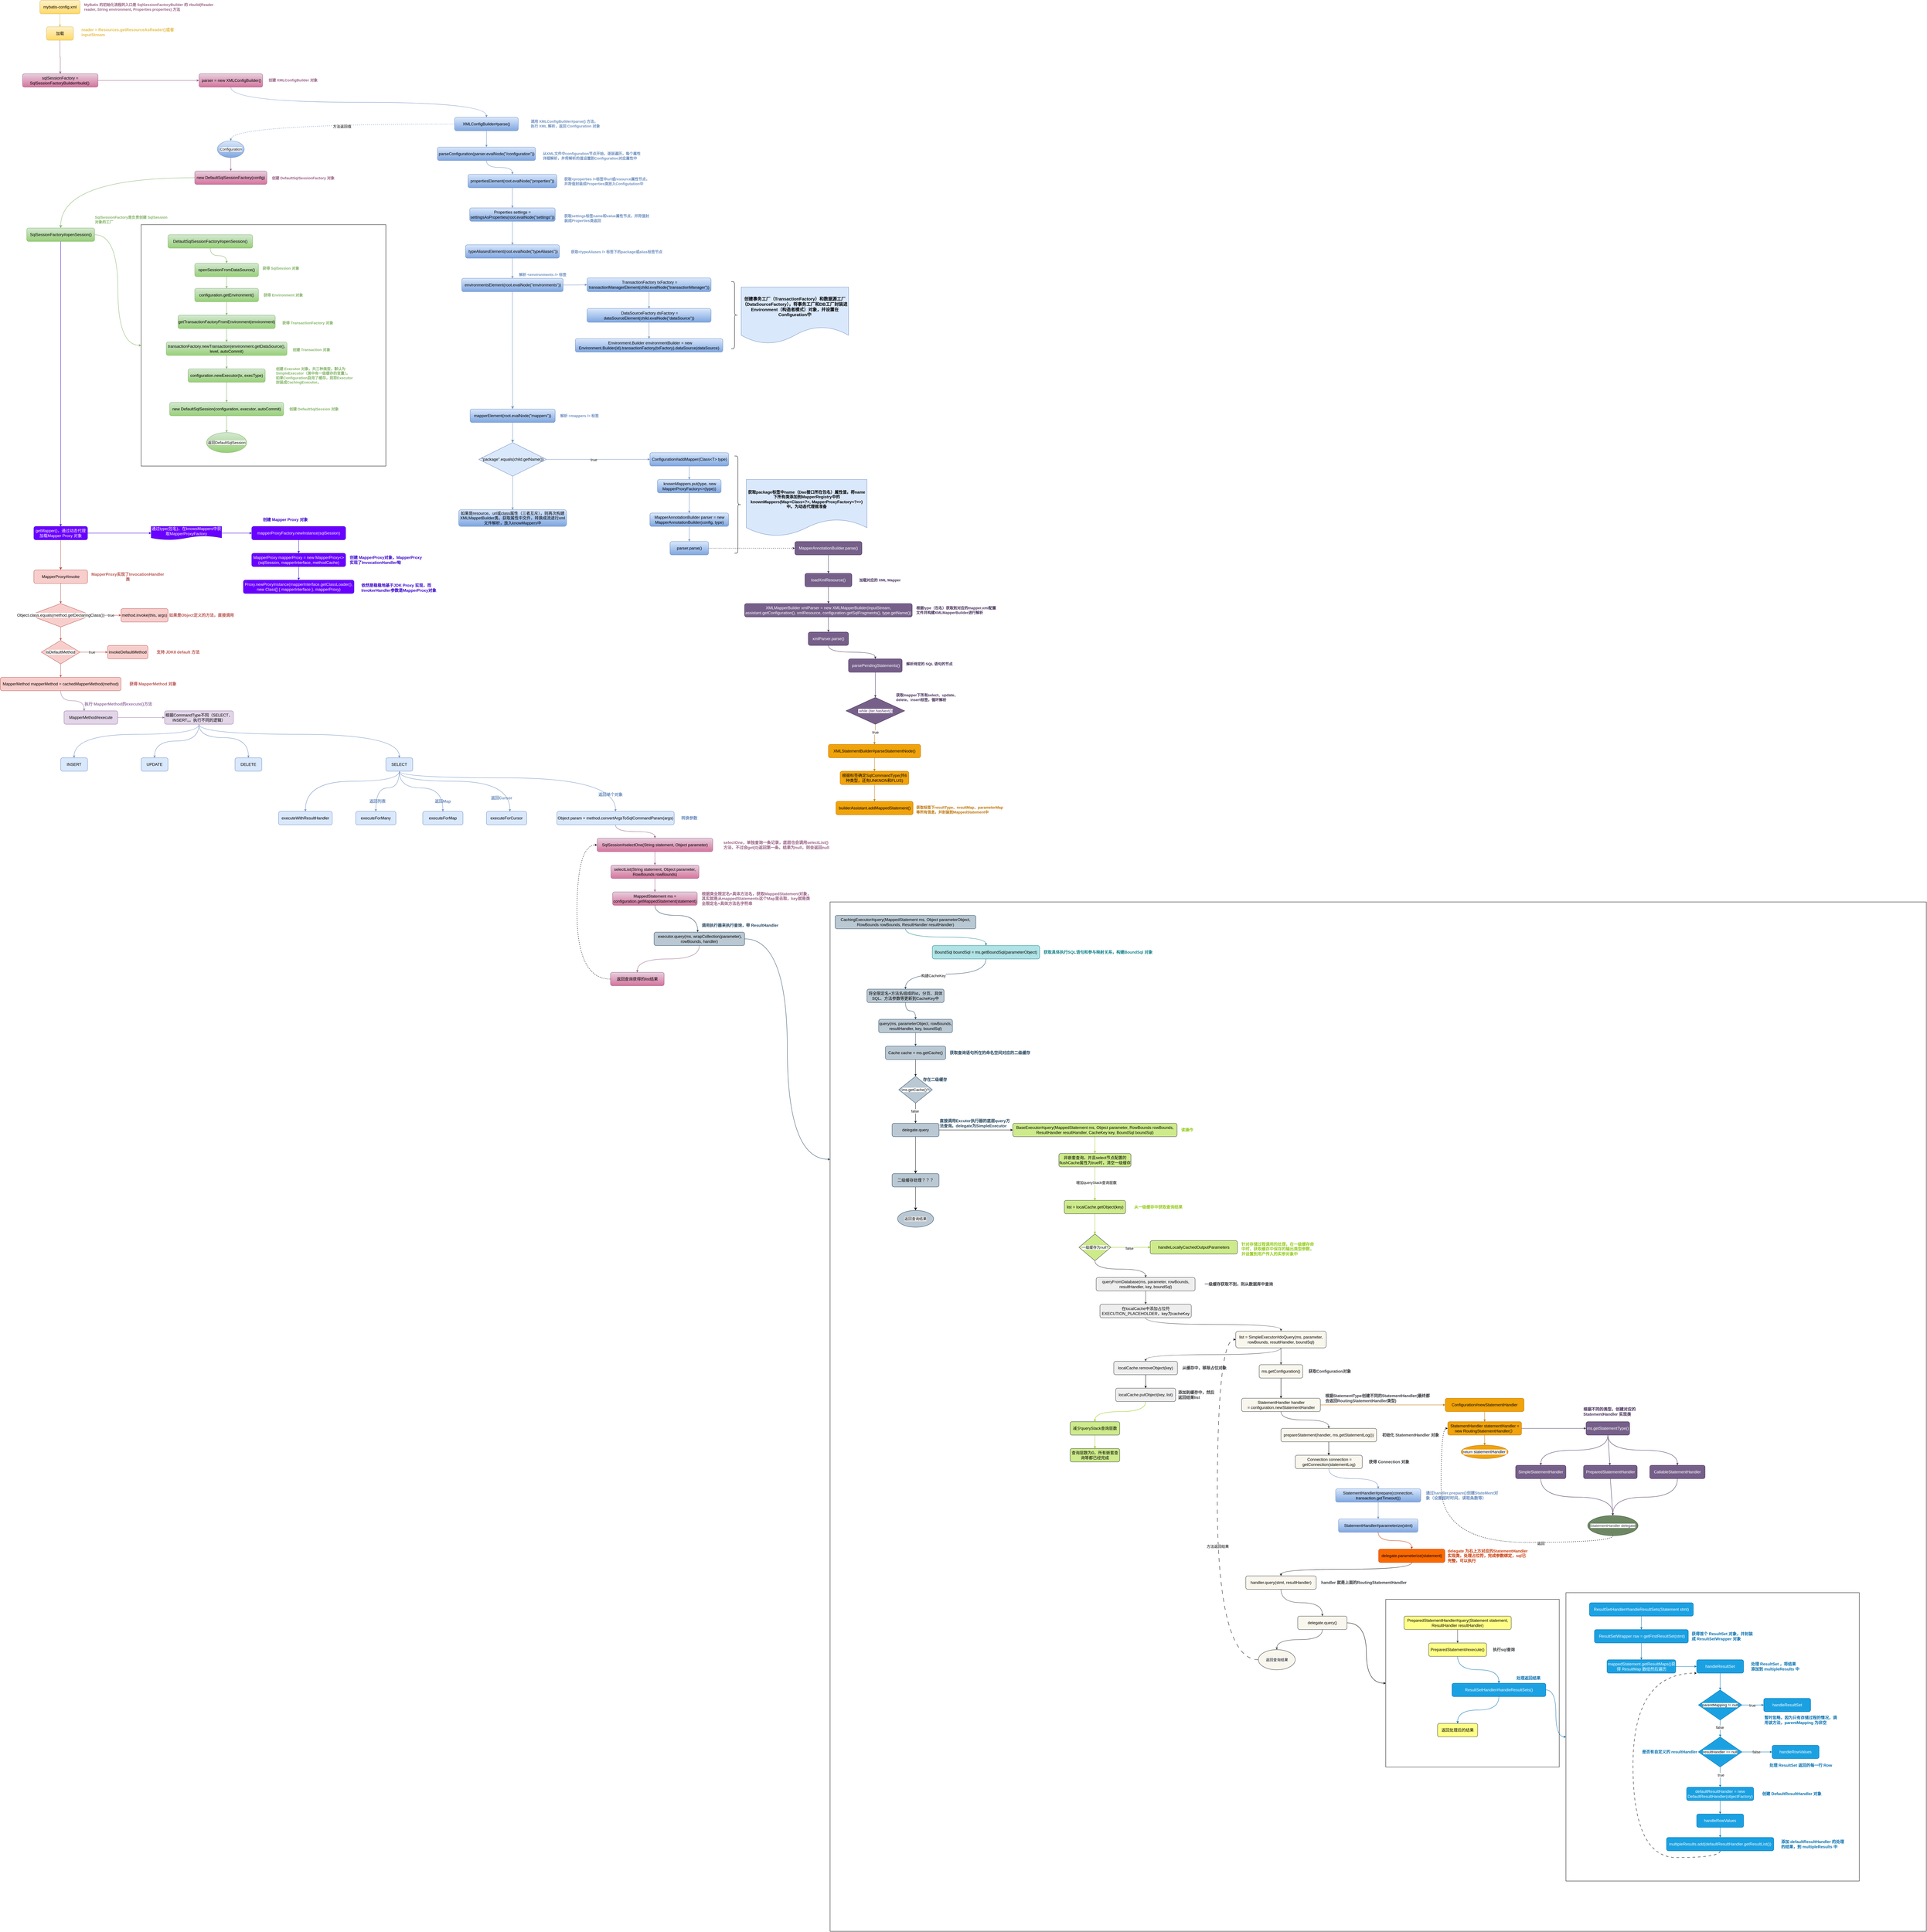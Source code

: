 <mxfile version="24.7.8">
  <diagram name="第 1 页" id="XZWzCI4i1hdiua9vW87o">
    <mxGraphModel dx="1687" dy="1040" grid="1" gridSize="10" guides="1" tooltips="1" connect="1" arrows="1" fold="1" page="1" pageScale="1" pageWidth="9000" pageHeight="7920" math="0" shadow="0">
      <root>
        <mxCell id="0" />
        <mxCell id="1" parent="0" />
        <mxCell id="J-gym2NMwZznqss6Bf6E-71" value="" style="rounded=0;whiteSpace=wrap;html=1;fontFamily=Helvetica;fontSize=11;fontColor=default;labelBackgroundColor=default;fillColor=none;" parent="1" vertex="1">
          <mxGeometry x="4225.02" y="3610" width="3270" height="3070" as="geometry" />
        </mxCell>
        <mxCell id="J-gym2NMwZznqss6Bf6E-12" style="edgeStyle=orthogonalEdgeStyle;shape=connector;rounded=0;orthogonalLoop=1;jettySize=auto;html=1;exitX=0.5;exitY=1;exitDx=0;exitDy=0;strokeColor=#B85450;align=center;verticalAlign=middle;fontFamily=Helvetica;fontSize=11;fontColor=default;labelBackgroundColor=default;endArrow=classic;endSize=4;" parent="1" source="J-gym2NMwZznqss6Bf6E-1" target="J-gym2NMwZznqss6Bf6E-4" edge="1">
          <mxGeometry relative="1" as="geometry" />
        </mxCell>
        <mxCell id="J-gym2NMwZznqss6Bf6E-1" value="MapperProxy#invoke" style="rounded=1;whiteSpace=wrap;html=1;fillColor=#f8cecc;strokeColor=#b85450;" parent="1" vertex="1">
          <mxGeometry x="1850.01" y="2620" width="160" height="40" as="geometry" />
        </mxCell>
        <mxCell id="J-gym2NMwZznqss6Bf6E-2" value="&lt;font color=&quot;#b85450&quot;&gt;&lt;b&gt;MapperProxy实现了InvocationHandler类&lt;/b&gt;&lt;/font&gt;" style="text;html=1;align=center;verticalAlign=middle;whiteSpace=wrap;rounded=0;" parent="1" vertex="1">
          <mxGeometry x="2020.01" y="2620" width="220" height="40" as="geometry" />
        </mxCell>
        <mxCell id="J-gym2NMwZznqss6Bf6E-10" style="edgeStyle=orthogonalEdgeStyle;shape=connector;rounded=0;orthogonalLoop=1;jettySize=auto;html=1;exitX=1;exitY=0.5;exitDx=0;exitDy=0;strokeColor=#B85450;align=center;verticalAlign=middle;fontFamily=Helvetica;fontSize=11;fontColor=default;labelBackgroundColor=default;endArrow=classic;endSize=4;" parent="1" source="J-gym2NMwZznqss6Bf6E-4" target="J-gym2NMwZznqss6Bf6E-6" edge="1">
          <mxGeometry relative="1" as="geometry" />
        </mxCell>
        <mxCell id="J-gym2NMwZznqss6Bf6E-11" value="true" style="edgeLabel;html=1;align=center;verticalAlign=middle;resizable=0;points=[];fontFamily=Helvetica;fontSize=11;fontColor=default;labelBackgroundColor=default;" parent="J-gym2NMwZznqss6Bf6E-10" vertex="1" connectable="0">
          <mxGeometry x="0.239" y="-3" relative="1" as="geometry">
            <mxPoint x="3" y="-3" as="offset" />
          </mxGeometry>
        </mxCell>
        <mxCell id="J-gym2NMwZznqss6Bf6E-14" style="edgeStyle=orthogonalEdgeStyle;shape=connector;rounded=0;orthogonalLoop=1;jettySize=auto;html=1;exitX=0.5;exitY=1;exitDx=0;exitDy=0;strokeColor=#B85450;align=center;verticalAlign=middle;fontFamily=Helvetica;fontSize=11;fontColor=default;labelBackgroundColor=default;endArrow=classic;endSize=4;" parent="1" source="J-gym2NMwZznqss6Bf6E-4" target="J-gym2NMwZznqss6Bf6E-13" edge="1">
          <mxGeometry relative="1" as="geometry" />
        </mxCell>
        <mxCell id="J-gym2NMwZznqss6Bf6E-4" value="&lt;span style=&quot;background-color: rgb(255, 255, 255);&quot;&gt;Object.class.equals(method.getDeclaringClass())&lt;/span&gt;" style="rhombus;whiteSpace=wrap;html=1;fillColor=#f8cecc;strokeColor=#b85450;" parent="1" vertex="1">
          <mxGeometry x="1837.5" y="2720" width="185.01" height="70" as="geometry" />
        </mxCell>
        <mxCell id="J-gym2NMwZznqss6Bf6E-5" value="&lt;font color=&quot;#b85450&quot;&gt;&lt;b&gt;如果是Object定义的方法，直接调用&lt;/b&gt;&lt;/font&gt;" style="text;html=1;align=center;verticalAlign=middle;whiteSpace=wrap;rounded=0;" parent="1" vertex="1">
          <mxGeometry x="2250.01" y="2735" width="200" height="40" as="geometry" />
        </mxCell>
        <mxCell id="J-gym2NMwZznqss6Bf6E-6" value="method.invoke(this, args)" style="rounded=1;whiteSpace=wrap;html=1;fillColor=#f8cecc;strokeColor=#b85450;" parent="1" vertex="1">
          <mxGeometry x="2110.01" y="2735" width="140" height="40" as="geometry" />
        </mxCell>
        <mxCell id="J-gym2NMwZznqss6Bf6E-16" style="edgeStyle=orthogonalEdgeStyle;shape=connector;rounded=0;orthogonalLoop=1;jettySize=auto;html=1;exitX=1;exitY=0.5;exitDx=0;exitDy=0;strokeColor=#B85450;align=center;verticalAlign=middle;fontFamily=Helvetica;fontSize=11;fontColor=default;labelBackgroundColor=default;endArrow=classic;endSize=4;" parent="1" source="J-gym2NMwZznqss6Bf6E-13" target="J-gym2NMwZznqss6Bf6E-15" edge="1">
          <mxGeometry relative="1" as="geometry" />
        </mxCell>
        <mxCell id="J-gym2NMwZznqss6Bf6E-17" value="true" style="edgeLabel;html=1;align=center;verticalAlign=middle;resizable=0;points=[];fontFamily=Helvetica;fontSize=11;fontColor=default;labelBackgroundColor=default;" parent="J-gym2NMwZznqss6Bf6E-16" vertex="1" connectable="0">
          <mxGeometry x="-0.144" relative="1" as="geometry">
            <mxPoint as="offset" />
          </mxGeometry>
        </mxCell>
        <mxCell id="J-gym2NMwZznqss6Bf6E-21" style="edgeStyle=orthogonalEdgeStyle;shape=connector;rounded=0;orthogonalLoop=1;jettySize=auto;html=1;exitX=0.5;exitY=1;exitDx=0;exitDy=0;entryX=0.5;entryY=0;entryDx=0;entryDy=0;strokeColor=#B85450;align=center;verticalAlign=middle;fontFamily=Helvetica;fontSize=11;fontColor=default;labelBackgroundColor=default;endArrow=classic;endSize=4;" parent="1" source="J-gym2NMwZznqss6Bf6E-13" target="J-gym2NMwZznqss6Bf6E-19" edge="1">
          <mxGeometry relative="1" as="geometry" />
        </mxCell>
        <mxCell id="J-gym2NMwZznqss6Bf6E-13" value="&lt;span style=&quot;background-color: rgb(255, 255, 255);&quot;&gt;isDefaultMethod&lt;/span&gt;" style="rhombus;whiteSpace=wrap;html=1;fillColor=#f8cecc;strokeColor=#b85450;" parent="1" vertex="1">
          <mxGeometry x="1872.19" y="2830" width="115.63" height="70" as="geometry" />
        </mxCell>
        <mxCell id="J-gym2NMwZznqss6Bf6E-15" value="invokeDefaultMethod" style="rounded=1;whiteSpace=wrap;html=1;fillColor=#f8cecc;strokeColor=#b85450;" parent="1" vertex="1">
          <mxGeometry x="2070.01" y="2845" width="120" height="40" as="geometry" />
        </mxCell>
        <mxCell id="J-gym2NMwZznqss6Bf6E-18" value="&lt;font color=&quot;#b85450&quot;&gt;&lt;b&gt;支持 JDK8 default 方法&lt;/b&gt;&lt;/font&gt;" style="text;html=1;align=center;verticalAlign=middle;whiteSpace=wrap;rounded=0;" parent="1" vertex="1">
          <mxGeometry x="2210.01" y="2845" width="140" height="40" as="geometry" />
        </mxCell>
        <mxCell id="J-gym2NMwZznqss6Bf6E-23" style="edgeStyle=orthogonalEdgeStyle;shape=connector;rounded=0;orthogonalLoop=1;jettySize=auto;html=1;exitX=0.5;exitY=1;exitDx=0;exitDy=0;strokeColor=#9673A6;align=center;verticalAlign=middle;fontFamily=Helvetica;fontSize=11;fontColor=default;labelBackgroundColor=default;endArrow=classic;endSize=4;elbow=vertical;curved=1;" parent="1" source="J-gym2NMwZznqss6Bf6E-19" target="J-gym2NMwZznqss6Bf6E-22" edge="1">
          <mxGeometry relative="1" as="geometry">
            <Array as="points">
              <mxPoint x="1930.01" y="3010" />
              <mxPoint x="2000.01" y="3010" />
            </Array>
          </mxGeometry>
        </mxCell>
        <mxCell id="J-gym2NMwZznqss6Bf6E-19" value="MapperMethod mapperMethod = cachedMapperMethod(method)" style="rounded=1;whiteSpace=wrap;html=1;fillColor=#f8cecc;strokeColor=#b85450;" parent="1" vertex="1">
          <mxGeometry x="1750" y="2940" width="360" height="40" as="geometry" />
        </mxCell>
        <mxCell id="J-gym2NMwZznqss6Bf6E-20" value="&lt;font color=&quot;#b85450&quot;&gt;&lt;b&gt;获得 MapperMethod 对象&lt;/b&gt;&lt;/font&gt;" style="text;html=1;align=center;verticalAlign=middle;whiteSpace=wrap;rounded=0;" parent="1" vertex="1">
          <mxGeometry x="2110.01" y="2940" width="189.99" height="40" as="geometry" />
        </mxCell>
        <mxCell id="J-gym2NMwZznqss6Bf6E-26" style="edgeStyle=orthogonalEdgeStyle;shape=connector;rounded=0;orthogonalLoop=1;jettySize=auto;html=1;exitX=1;exitY=0.5;exitDx=0;exitDy=0;strokeColor=#9673A6;align=center;verticalAlign=middle;fontFamily=Helvetica;fontSize=11;fontColor=default;labelBackgroundColor=default;endArrow=classic;endSize=4;" parent="1" source="J-gym2NMwZznqss6Bf6E-22" target="J-gym2NMwZznqss6Bf6E-25" edge="1">
          <mxGeometry relative="1" as="geometry" />
        </mxCell>
        <mxCell id="J-gym2NMwZznqss6Bf6E-22" value="MapperMethod#execute" style="rounded=1;whiteSpace=wrap;html=1;fillColor=#e1d5e7;strokeColor=#9673a6;" parent="1" vertex="1">
          <mxGeometry x="1940.01" y="3040" width="160" height="40" as="geometry" />
        </mxCell>
        <mxCell id="J-gym2NMwZznqss6Bf6E-24" value="&lt;b style=&quot;&quot;&gt;&lt;font color=&quot;#9673a6&quot;&gt;&amp;nbsp;执行 MapperMethod的execute()方法&lt;/font&gt;&lt;/b&gt;" style="text;html=1;align=center;verticalAlign=middle;whiteSpace=wrap;rounded=0;" parent="1" vertex="1">
          <mxGeometry x="1990.01" y="3000" width="220" height="40" as="geometry" />
        </mxCell>
        <mxCell id="J-gym2NMwZznqss6Bf6E-31" style="edgeStyle=orthogonalEdgeStyle;shape=connector;rounded=0;orthogonalLoop=1;jettySize=auto;html=1;exitX=0.5;exitY=1;exitDx=0;exitDy=0;strokeColor=#6C8EBF;align=center;verticalAlign=middle;fontFamily=Helvetica;fontSize=11;fontColor=default;labelBackgroundColor=default;endArrow=classic;endSize=4;curved=1;" parent="1" source="J-gym2NMwZznqss6Bf6E-25" target="J-gym2NMwZznqss6Bf6E-30" edge="1">
          <mxGeometry relative="1" as="geometry">
            <Array as="points">
              <mxPoint x="2343.01" y="3110" />
              <mxPoint x="2940.01" y="3110" />
            </Array>
          </mxGeometry>
        </mxCell>
        <mxCell id="J-gym2NMwZznqss6Bf6E-32" style="edgeStyle=orthogonalEdgeStyle;shape=connector;rounded=0;orthogonalLoop=1;jettySize=auto;html=1;exitX=0.5;exitY=1;exitDx=0;exitDy=0;strokeColor=#6C8EBF;align=center;verticalAlign=middle;fontFamily=Helvetica;fontSize=11;fontColor=default;labelBackgroundColor=default;endArrow=classic;endSize=4;curved=1;" parent="1" source="J-gym2NMwZznqss6Bf6E-25" target="J-gym2NMwZznqss6Bf6E-27" edge="1">
          <mxGeometry relative="1" as="geometry">
            <Array as="points">
              <mxPoint x="2343.01" y="3110" />
              <mxPoint x="1970.01" y="3110" />
            </Array>
          </mxGeometry>
        </mxCell>
        <mxCell id="J-gym2NMwZznqss6Bf6E-33" style="edgeStyle=orthogonalEdgeStyle;shape=connector;rounded=0;orthogonalLoop=1;jettySize=auto;html=1;exitX=0.5;exitY=1;exitDx=0;exitDy=0;strokeColor=#6C8EBF;align=center;verticalAlign=middle;fontFamily=Helvetica;fontSize=11;fontColor=default;labelBackgroundColor=default;endArrow=classic;endSize=4;curved=1;" parent="1" source="J-gym2NMwZznqss6Bf6E-25" target="J-gym2NMwZznqss6Bf6E-28" edge="1">
          <mxGeometry relative="1" as="geometry">
            <Array as="points">
              <mxPoint x="2343.01" y="3130" />
              <mxPoint x="2210.01" y="3130" />
            </Array>
          </mxGeometry>
        </mxCell>
        <mxCell id="J-gym2NMwZznqss6Bf6E-34" style="edgeStyle=orthogonalEdgeStyle;shape=connector;rounded=0;orthogonalLoop=1;jettySize=auto;html=1;exitX=0.5;exitY=1;exitDx=0;exitDy=0;strokeColor=#6C8EBF;align=center;verticalAlign=middle;fontFamily=Helvetica;fontSize=11;fontColor=default;labelBackgroundColor=default;endArrow=classic;endSize=4;curved=1;" parent="1" source="J-gym2NMwZznqss6Bf6E-25" target="J-gym2NMwZznqss6Bf6E-29" edge="1">
          <mxGeometry relative="1" as="geometry">
            <Array as="points">
              <mxPoint x="2343.01" y="3120" />
              <mxPoint x="2490.01" y="3120" />
            </Array>
          </mxGeometry>
        </mxCell>
        <mxCell id="J-gym2NMwZznqss6Bf6E-25" value="根据CommandType不同（SELECT、INSERT。。执行不同的逻辑）" style="rounded=1;whiteSpace=wrap;html=1;fillColor=#e1d5e7;strokeColor=#9673a6;align=center;" parent="1" vertex="1">
          <mxGeometry x="2240.01" y="3040" width="205" height="40" as="geometry" />
        </mxCell>
        <mxCell id="J-gym2NMwZznqss6Bf6E-27" value="INSERT" style="rounded=1;whiteSpace=wrap;html=1;fillColor=#dae8fc;strokeColor=#6c8ebf;" parent="1" vertex="1">
          <mxGeometry x="1930.01" y="3180" width="80" height="40" as="geometry" />
        </mxCell>
        <mxCell id="J-gym2NMwZznqss6Bf6E-28" value="UPDATE" style="rounded=1;whiteSpace=wrap;html=1;fillColor=#dae8fc;strokeColor=#6c8ebf;" parent="1" vertex="1">
          <mxGeometry x="2170.01" y="3180" width="80" height="40" as="geometry" />
        </mxCell>
        <mxCell id="J-gym2NMwZznqss6Bf6E-29" value="DELETE" style="rounded=1;whiteSpace=wrap;html=1;fillColor=#dae8fc;strokeColor=#6c8ebf;" parent="1" vertex="1">
          <mxGeometry x="2450.01" y="3180" width="80" height="40" as="geometry" />
        </mxCell>
        <mxCell id="J-gym2NMwZznqss6Bf6E-44" style="edgeStyle=orthogonalEdgeStyle;shape=connector;rounded=0;orthogonalLoop=1;jettySize=auto;html=1;exitX=0.5;exitY=1;exitDx=0;exitDy=0;entryX=0.5;entryY=0;entryDx=0;entryDy=0;strokeColor=#6C8EBF;align=center;verticalAlign=middle;fontFamily=Helvetica;fontSize=11;fontColor=default;labelBackgroundColor=default;endArrow=classic;endSize=4;curved=1;" parent="1" source="J-gym2NMwZznqss6Bf6E-30" target="J-gym2NMwZznqss6Bf6E-43" edge="1">
          <mxGeometry relative="1" as="geometry">
            <Array as="points">
              <mxPoint x="2940.01" y="3240" />
              <mxPoint x="3585.01" y="3240" />
            </Array>
          </mxGeometry>
        </mxCell>
        <mxCell id="J-gym2NMwZznqss6Bf6E-45" style="edgeStyle=orthogonalEdgeStyle;shape=connector;rounded=0;orthogonalLoop=1;jettySize=auto;html=1;exitX=0.5;exitY=1;exitDx=0;exitDy=0;strokeColor=#6C8EBF;align=center;verticalAlign=middle;fontFamily=Helvetica;fontSize=11;fontColor=default;labelBackgroundColor=default;endArrow=classic;endSize=4;curved=1;" parent="1" source="J-gym2NMwZznqss6Bf6E-30" target="J-gym2NMwZznqss6Bf6E-35" edge="1">
          <mxGeometry relative="1" as="geometry">
            <Array as="points">
              <mxPoint x="2940.01" y="3250" />
              <mxPoint x="2660.01" y="3250" />
            </Array>
          </mxGeometry>
        </mxCell>
        <mxCell id="J-gym2NMwZznqss6Bf6E-46" style="edgeStyle=orthogonalEdgeStyle;shape=connector;rounded=0;orthogonalLoop=1;jettySize=auto;html=1;exitX=0.5;exitY=1;exitDx=0;exitDy=0;strokeColor=#6C8EBF;align=center;verticalAlign=middle;fontFamily=Helvetica;fontSize=11;fontColor=default;labelBackgroundColor=default;endArrow=classic;endSize=4;curved=1;" parent="1" source="J-gym2NMwZznqss6Bf6E-30" target="J-gym2NMwZznqss6Bf6E-39" edge="1">
          <mxGeometry relative="1" as="geometry">
            <Array as="points">
              <mxPoint x="2940.01" y="3270" />
              <mxPoint x="2870.01" y="3270" />
            </Array>
          </mxGeometry>
        </mxCell>
        <mxCell id="J-gym2NMwZznqss6Bf6E-47" style="edgeStyle=orthogonalEdgeStyle;shape=connector;rounded=0;orthogonalLoop=1;jettySize=auto;html=1;exitX=0.5;exitY=1;exitDx=0;exitDy=0;entryX=0.5;entryY=0;entryDx=0;entryDy=0;strokeColor=#6C8EBF;align=center;verticalAlign=middle;fontFamily=Helvetica;fontSize=11;fontColor=default;labelBackgroundColor=default;endArrow=classic;endSize=4;curved=1;" parent="1" source="J-gym2NMwZznqss6Bf6E-30" target="J-gym2NMwZznqss6Bf6E-40" edge="1">
          <mxGeometry relative="1" as="geometry">
            <Array as="points">
              <mxPoint x="2940.01" y="3270" />
              <mxPoint x="3070.01" y="3270" />
            </Array>
          </mxGeometry>
        </mxCell>
        <mxCell id="J-gym2NMwZznqss6Bf6E-48" style="edgeStyle=orthogonalEdgeStyle;shape=connector;rounded=0;orthogonalLoop=1;jettySize=auto;html=1;exitX=0.5;exitY=1;exitDx=0;exitDy=0;strokeColor=#6C8EBF;align=center;verticalAlign=middle;fontFamily=Helvetica;fontSize=11;fontColor=default;labelBackgroundColor=default;endArrow=classic;endSize=4;curved=1;" parent="1" source="J-gym2NMwZznqss6Bf6E-30" target="J-gym2NMwZznqss6Bf6E-42" edge="1">
          <mxGeometry relative="1" as="geometry">
            <Array as="points">
              <mxPoint x="2940.01" y="3250" />
              <mxPoint x="3270.01" y="3250" />
            </Array>
          </mxGeometry>
        </mxCell>
        <mxCell id="J-gym2NMwZznqss6Bf6E-30" value="SELECT" style="rounded=1;whiteSpace=wrap;html=1;fillColor=#dae8fc;strokeColor=#6c8ebf;" parent="1" vertex="1">
          <mxGeometry x="2900.01" y="3180" width="80" height="40" as="geometry" />
        </mxCell>
        <mxCell id="J-gym2NMwZznqss6Bf6E-35" value="executeWithResultHandler" style="rounded=1;whiteSpace=wrap;html=1;fillColor=#dae8fc;strokeColor=#6c8ebf;" parent="1" vertex="1">
          <mxGeometry x="2580.01" y="3340" width="160" height="40" as="geometry" />
        </mxCell>
        <mxCell id="J-gym2NMwZznqss6Bf6E-39" value="executeForMany" style="rounded=1;whiteSpace=wrap;html=1;fillColor=#dae8fc;strokeColor=#6c8ebf;" parent="1" vertex="1">
          <mxGeometry x="2810.01" y="3340" width="120" height="40" as="geometry" />
        </mxCell>
        <mxCell id="J-gym2NMwZznqss6Bf6E-40" value="executeForMap" style="rounded=1;whiteSpace=wrap;html=1;fillColor=#dae8fc;strokeColor=#6c8ebf;" parent="1" vertex="1">
          <mxGeometry x="3010.01" y="3340" width="120" height="40" as="geometry" />
        </mxCell>
        <mxCell id="J-gym2NMwZznqss6Bf6E-42" value="executeForCursor" style="rounded=1;whiteSpace=wrap;html=1;fillColor=#dae8fc;strokeColor=#6c8ebf;" parent="1" vertex="1">
          <mxGeometry x="3200.01" y="3340" width="120" height="40" as="geometry" />
        </mxCell>
        <mxCell id="J-gym2NMwZznqss6Bf6E-57" style="edgeStyle=orthogonalEdgeStyle;shape=connector;rounded=0;orthogonalLoop=1;jettySize=auto;html=1;exitX=0.5;exitY=1;exitDx=0;exitDy=0;strokeColor=#996185;align=center;verticalAlign=middle;fontFamily=Helvetica;fontSize=11;fontColor=default;labelBackgroundColor=default;endArrow=classic;endSize=4;curved=1;" parent="1" source="J-gym2NMwZznqss6Bf6E-43" target="J-gym2NMwZznqss6Bf6E-56" edge="1">
          <mxGeometry relative="1" as="geometry" />
        </mxCell>
        <mxCell id="J-gym2NMwZznqss6Bf6E-43" value="Object param = method.convertArgsToSqlCommandParam(args)" style="rounded=1;whiteSpace=wrap;html=1;fillColor=#dae8fc;strokeColor=#6c8ebf;" parent="1" vertex="1">
          <mxGeometry x="3410.01" y="3340" width="350" height="40" as="geometry" />
        </mxCell>
        <mxCell id="J-gym2NMwZznqss6Bf6E-49" value="&lt;b style=&quot;&quot;&gt;&lt;font color=&quot;#6c8ebf&quot;&gt;返回列表&lt;/font&gt;&lt;/b&gt;" style="text;html=1;align=center;verticalAlign=middle;whiteSpace=wrap;rounded=0;" parent="1" vertex="1">
          <mxGeometry x="2840.01" y="3290" width="70" height="40" as="geometry" />
        </mxCell>
        <mxCell id="J-gym2NMwZznqss6Bf6E-51" value="&lt;b style=&quot;&quot;&gt;&lt;font color=&quot;#6c8ebf&quot;&gt;返回Map&lt;/font&gt;&lt;/b&gt;" style="text;html=1;align=center;verticalAlign=middle;whiteSpace=wrap;rounded=0;" parent="1" vertex="1">
          <mxGeometry x="3035.01" y="3290" width="70" height="40" as="geometry" />
        </mxCell>
        <mxCell id="J-gym2NMwZznqss6Bf6E-52" value="&lt;b style=&quot;&quot;&gt;&lt;font color=&quot;#6c8ebf&quot;&gt;返回Cursor&lt;/font&gt;&lt;/b&gt;" style="text;html=1;align=center;verticalAlign=middle;whiteSpace=wrap;rounded=0;" parent="1" vertex="1">
          <mxGeometry x="3210.01" y="3280" width="70" height="40" as="geometry" />
        </mxCell>
        <mxCell id="J-gym2NMwZznqss6Bf6E-55" value="&lt;b style=&quot;&quot;&gt;&lt;font color=&quot;#6c8ebf&quot;&gt;返回单个对象&lt;/font&gt;&lt;/b&gt;" style="text;html=1;align=center;verticalAlign=middle;whiteSpace=wrap;rounded=0;" parent="1" vertex="1">
          <mxGeometry x="3530.01" y="3270" width="80" height="40" as="geometry" />
        </mxCell>
        <mxCell id="J-gym2NMwZznqss6Bf6E-61" style="edgeStyle=orthogonalEdgeStyle;shape=connector;rounded=0;orthogonalLoop=1;jettySize=auto;html=1;exitX=0.5;exitY=1;exitDx=0;exitDy=0;strokeColor=#996185;align=center;verticalAlign=middle;fontFamily=Helvetica;fontSize=11;fontColor=default;labelBackgroundColor=default;endArrow=classic;endSize=4;" parent="1" source="J-gym2NMwZznqss6Bf6E-56" target="J-gym2NMwZznqss6Bf6E-60" edge="1">
          <mxGeometry relative="1" as="geometry" />
        </mxCell>
        <mxCell id="J-gym2NMwZznqss6Bf6E-56" value="SqlSession#selectOne(String statement, Object parameter)" style="rounded=1;whiteSpace=wrap;html=1;fillColor=#e6d0de;strokeColor=#996185;gradientColor=#d5739d;" parent="1" vertex="1">
          <mxGeometry x="3530.01" y="3420" width="345" height="40" as="geometry" />
        </mxCell>
        <mxCell id="J-gym2NMwZznqss6Bf6E-58" value="&lt;font color=&quot;#6c8ebf&quot;&gt;&lt;b&gt;转换参数&lt;/b&gt;&lt;/font&gt;" style="text;html=1;align=center;verticalAlign=middle;whiteSpace=wrap;rounded=0;" parent="1" vertex="1">
          <mxGeometry x="3770.01" y="3340" width="70" height="40" as="geometry" />
        </mxCell>
        <mxCell id="J-gym2NMwZznqss6Bf6E-59" value="&lt;b style=&quot;&quot;&gt;&lt;font color=&quot;#996185&quot;&gt;selectOne，单独查询一条记录，底层也会调用selectList()方法，不过会get(0)返回第一条，结果为null，则会返回null&lt;/font&gt;&lt;/b&gt;" style="text;html=1;align=left;verticalAlign=middle;whiteSpace=wrap;rounded=0;" parent="1" vertex="1">
          <mxGeometry x="3905.01" y="3420" width="325" height="40" as="geometry" />
        </mxCell>
        <mxCell id="J-gym2NMwZznqss6Bf6E-63" style="edgeStyle=orthogonalEdgeStyle;shape=connector;rounded=0;orthogonalLoop=1;jettySize=auto;html=1;exitX=0.5;exitY=1;exitDx=0;exitDy=0;entryX=0.5;entryY=0;entryDx=0;entryDy=0;strokeColor=#996185;align=center;verticalAlign=middle;fontFamily=Helvetica;fontSize=11;fontColor=default;labelBackgroundColor=default;endArrow=classic;endSize=4;" parent="1" source="J-gym2NMwZznqss6Bf6E-60" target="J-gym2NMwZznqss6Bf6E-62" edge="1">
          <mxGeometry relative="1" as="geometry" />
        </mxCell>
        <mxCell id="J-gym2NMwZznqss6Bf6E-60" value="selectList(String statement, Object parameter, RowBounds rowBounds)" style="rounded=1;whiteSpace=wrap;html=1;fillColor=#e6d0de;strokeColor=#996185;gradientColor=#d5739d;" parent="1" vertex="1">
          <mxGeometry x="3571.26" y="3500" width="262.5" height="40" as="geometry" />
        </mxCell>
        <mxCell id="J-gym2NMwZznqss6Bf6E-66" style="edgeStyle=orthogonalEdgeStyle;shape=connector;rounded=0;orthogonalLoop=1;jettySize=auto;html=1;exitX=0.5;exitY=1;exitDx=0;exitDy=0;strokeColor=#23445D;align=center;verticalAlign=middle;fontFamily=Helvetica;fontSize=11;fontColor=default;labelBackgroundColor=default;endArrow=classic;endSize=4;curved=1;" parent="1" source="J-gym2NMwZznqss6Bf6E-62" target="J-gym2NMwZznqss6Bf6E-65" edge="1">
          <mxGeometry relative="1" as="geometry">
            <Array as="points">
              <mxPoint x="3703.01" y="3650" />
              <mxPoint x="3830.01" y="3650" />
            </Array>
          </mxGeometry>
        </mxCell>
        <mxCell id="J-gym2NMwZznqss6Bf6E-62" value="MappedStatement ms = configuration.getMappedStatement(statement)" style="rounded=1;whiteSpace=wrap;html=1;fillColor=#e6d0de;strokeColor=#996185;gradientColor=#d5739d;" parent="1" vertex="1">
          <mxGeometry x="3576.26" y="3580" width="252.5" height="40" as="geometry" />
        </mxCell>
        <mxCell id="J-gym2NMwZznqss6Bf6E-64" value="&lt;b style=&quot;&quot;&gt;&lt;font color=&quot;#996185&quot;&gt;根据类全限定名+具体方法名，获取MappedStatement对象，其实就是从&lt;/font&gt;&lt;/b&gt;&lt;font color=&quot;#996185&quot;&gt;&lt;b&gt;mappedStatements这个Map里去取，key就是&lt;/b&gt;&lt;/font&gt;&lt;b&gt;&lt;font color=&quot;#996185&quot;&gt;类全限定名+具体方法名字符串&lt;/font&gt;&lt;/b&gt;" style="text;html=1;align=left;verticalAlign=middle;whiteSpace=wrap;rounded=0;" parent="1" vertex="1">
          <mxGeometry x="3840.01" y="3580" width="330" height="40" as="geometry" />
        </mxCell>
        <mxCell id="J-gym2NMwZznqss6Bf6E-69" style="edgeStyle=orthogonalEdgeStyle;shape=connector;rounded=0;orthogonalLoop=1;jettySize=auto;html=1;exitX=0.5;exitY=1;exitDx=0;exitDy=0;strokeColor=#996185;align=center;verticalAlign=middle;fontFamily=Helvetica;fontSize=11;fontColor=default;labelBackgroundColor=default;endArrow=classic;endSize=4;curved=1;" parent="1" source="J-gym2NMwZznqss6Bf6E-65" target="J-gym2NMwZznqss6Bf6E-68" edge="1">
          <mxGeometry relative="1" as="geometry" />
        </mxCell>
        <mxCell id="J-gym2NMwZznqss6Bf6E-73" style="shape=connector;rounded=0;orthogonalLoop=1;jettySize=auto;html=1;exitX=1;exitY=0.5;exitDx=0;exitDy=0;entryX=0;entryY=0.25;entryDx=0;entryDy=0;strokeColor=#23445D;align=center;verticalAlign=middle;fontFamily=Helvetica;fontSize=11;fontColor=default;labelBackgroundColor=default;endArrow=classic;endSize=4;edgeStyle=orthogonalEdgeStyle;curved=1;" parent="1" source="J-gym2NMwZznqss6Bf6E-65" target="J-gym2NMwZznqss6Bf6E-71" edge="1">
          <mxGeometry relative="1" as="geometry" />
        </mxCell>
        <mxCell id="J-gym2NMwZznqss6Bf6E-65" value="&amp;nbsp;executor.query(ms, wrapCollection(parameter), rowBounds, handler)" style="rounded=1;whiteSpace=wrap;html=1;fillColor=#bac8d3;strokeColor=#23445d;" parent="1" vertex="1">
          <mxGeometry x="3700" y="3700" width="270" height="40" as="geometry" />
        </mxCell>
        <mxCell id="J-gym2NMwZznqss6Bf6E-67" value="&lt;b style=&quot;&quot;&gt;&lt;font color=&quot;#23445d&quot;&gt;调用执行器来执行查询，带 ResultHandler&lt;/font&gt;&lt;/b&gt;" style="text;html=1;align=left;verticalAlign=middle;whiteSpace=wrap;rounded=0;" parent="1" vertex="1">
          <mxGeometry x="3840.01" y="3660" width="240" height="40" as="geometry" />
        </mxCell>
        <mxCell id="J-gym2NMwZznqss6Bf6E-70" style="edgeStyle=orthogonalEdgeStyle;shape=connector;rounded=0;orthogonalLoop=1;jettySize=auto;html=1;exitX=0;exitY=0.5;exitDx=0;exitDy=0;entryX=0;entryY=0.5;entryDx=0;entryDy=0;strokeColor=default;align=center;verticalAlign=middle;fontFamily=Helvetica;fontSize=11;fontColor=default;labelBackgroundColor=default;endArrow=classic;endSize=4;curved=1;dashed=1;" parent="1" source="J-gym2NMwZznqss6Bf6E-68" target="J-gym2NMwZznqss6Bf6E-56" edge="1">
          <mxGeometry relative="1" as="geometry">
            <Array as="points">
              <mxPoint x="3470.01" y="3840" />
              <mxPoint x="3470.01" y="3440" />
            </Array>
          </mxGeometry>
        </mxCell>
        <mxCell id="J-gym2NMwZznqss6Bf6E-68" value="返回查询获得的list结果" style="rounded=1;whiteSpace=wrap;html=1;fillColor=#e6d0de;strokeColor=#996185;gradientColor=#d5739d;" parent="1" vertex="1">
          <mxGeometry x="3570.01" y="3820" width="160" height="40" as="geometry" />
        </mxCell>
        <mxCell id="J-gym2NMwZznqss6Bf6E-75" style="edgeStyle=orthogonalEdgeStyle;shape=connector;rounded=0;orthogonalLoop=1;jettySize=auto;html=1;exitX=0.5;exitY=1;exitDx=0;exitDy=0;strokeColor=#0E8088;align=center;verticalAlign=middle;fontFamily=Helvetica;fontSize=11;fontColor=default;labelBackgroundColor=default;endArrow=classic;endSize=4;curved=1;" parent="1" source="J-gym2NMwZznqss6Bf6E-72" target="J-gym2NMwZznqss6Bf6E-74" edge="1">
          <mxGeometry relative="1" as="geometry" />
        </mxCell>
        <mxCell id="J-gym2NMwZznqss6Bf6E-72" value="CachingExecutor#query(MappedStatement ms, Object parameterObject, RowBounds rowBounds, ResultHandler resultHandler)" style="rounded=1;whiteSpace=wrap;html=1;fillColor=#bac8d3;strokeColor=#23445d;" parent="1" vertex="1">
          <mxGeometry x="4240.01" y="3650" width="420" height="40" as="geometry" />
        </mxCell>
        <mxCell id="J-gym2NMwZznqss6Bf6E-74" value="BoundSql boundSql = ms.getBoundSql(parameterObject)" style="rounded=1;whiteSpace=wrap;html=1;fillColor=#b0e3e6;strokeColor=#0e8088;" parent="1" vertex="1">
          <mxGeometry x="4530.01" y="3740" width="320" height="40" as="geometry" />
        </mxCell>
        <mxCell id="J-gym2NMwZznqss6Bf6E-76" value="&lt;b style=&quot;&quot;&gt;&lt;font color=&quot;#0e8088&quot;&gt;获取具体执行SQL语句和参与映射关系，构建BoundSql 对象&lt;/font&gt;&lt;/b&gt;" style="text;html=1;align=left;verticalAlign=middle;whiteSpace=wrap;rounded=0;" parent="1" vertex="1">
          <mxGeometry x="4860.01" y="3740" width="330" height="40" as="geometry" />
        </mxCell>
        <mxCell id="J-gym2NMwZznqss6Bf6E-81" style="edgeStyle=orthogonalEdgeStyle;shape=connector;rounded=0;orthogonalLoop=1;jettySize=auto;html=1;exitX=0.5;exitY=1;exitDx=0;exitDy=0;strokeColor=#23445D;align=center;verticalAlign=middle;fontFamily=Helvetica;fontSize=11;fontColor=default;labelBackgroundColor=default;endArrow=classic;endSize=4;curved=1;" parent="1" source="J-gym2NMwZznqss6Bf6E-77" target="J-gym2NMwZznqss6Bf6E-80" edge="1">
          <mxGeometry relative="1" as="geometry" />
        </mxCell>
        <mxCell id="J-gym2NMwZznqss6Bf6E-77" value="将全限定名+方法名组成的id，分页、具体SQL、方法参数等更新到CacheKey中" style="rounded=1;whiteSpace=wrap;html=1;fillColor=#bac8d3;strokeColor=#23445d;" parent="1" vertex="1">
          <mxGeometry x="4335.01" y="3870" width="230" height="40" as="geometry" />
        </mxCell>
        <mxCell id="J-gym2NMwZznqss6Bf6E-78" style="edgeStyle=orthogonalEdgeStyle;shape=connector;rounded=0;orthogonalLoop=1;jettySize=auto;html=1;exitX=0.5;exitY=1;exitDx=0;exitDy=0;strokeColor=#23445D;align=center;verticalAlign=middle;fontFamily=Helvetica;fontSize=11;fontColor=default;labelBackgroundColor=default;endArrow=classic;endSize=4;curved=1;" parent="1" source="J-gym2NMwZznqss6Bf6E-74" target="J-gym2NMwZznqss6Bf6E-77" edge="1">
          <mxGeometry relative="1" as="geometry" />
        </mxCell>
        <mxCell id="J-gym2NMwZznqss6Bf6E-79" value="构建CacheKey" style="edgeLabel;html=1;align=center;verticalAlign=middle;resizable=0;points=[];fontFamily=Helvetica;fontSize=11;fontColor=default;labelBackgroundColor=default;" parent="J-gym2NMwZznqss6Bf6E-78" vertex="1" connectable="0">
          <mxGeometry x="0.226" y="5" relative="1" as="geometry">
            <mxPoint as="offset" />
          </mxGeometry>
        </mxCell>
        <mxCell id="J-gym2NMwZznqss6Bf6E-85" style="edgeStyle=orthogonalEdgeStyle;shape=connector;rounded=0;orthogonalLoop=1;jettySize=auto;html=1;exitX=0.5;exitY=1;exitDx=0;exitDy=0;strokeColor=#23445D;align=center;verticalAlign=middle;fontFamily=Helvetica;fontSize=11;fontColor=default;labelBackgroundColor=default;endArrow=classic;endSize=4;" parent="1" source="J-gym2NMwZznqss6Bf6E-80" target="J-gym2NMwZznqss6Bf6E-84" edge="1">
          <mxGeometry relative="1" as="geometry" />
        </mxCell>
        <mxCell id="J-gym2NMwZznqss6Bf6E-80" value="query(ms, parameterObject, rowBounds, resultHandler, key, boundSql)" style="rounded=1;whiteSpace=wrap;html=1;fillColor=#bac8d3;strokeColor=#23445d;" parent="1" vertex="1">
          <mxGeometry x="4370.01" y="3960" width="220" height="40" as="geometry" />
        </mxCell>
        <mxCell id="J-gym2NMwZznqss6Bf6E-90" style="edgeStyle=orthogonalEdgeStyle;shape=connector;rounded=0;orthogonalLoop=1;jettySize=auto;html=1;exitX=0.5;exitY=1;exitDx=0;exitDy=0;strokeColor=default;align=center;verticalAlign=middle;fontFamily=Helvetica;fontSize=11;fontColor=default;labelBackgroundColor=default;endArrow=classic;endSize=4;" parent="1" source="J-gym2NMwZznqss6Bf6E-82" target="J-gym2NMwZznqss6Bf6E-89" edge="1">
          <mxGeometry relative="1" as="geometry" />
        </mxCell>
        <mxCell id="J-gym2NMwZznqss6Bf6E-92" value="false" style="edgeLabel;html=1;align=center;verticalAlign=middle;resizable=0;points=[];fontFamily=Helvetica;fontSize=11;fontColor=default;labelBackgroundColor=default;" parent="J-gym2NMwZznqss6Bf6E-90" vertex="1" connectable="0">
          <mxGeometry x="-0.206" y="-3" relative="1" as="geometry">
            <mxPoint x="1" as="offset" />
          </mxGeometry>
        </mxCell>
        <mxCell id="J-gym2NMwZznqss6Bf6E-82" value="ms.getCache()?" style="rhombus;whiteSpace=wrap;html=1;fontFamily=Helvetica;fontSize=11;labelBackgroundColor=default;fillColor=#bac8d3;strokeColor=#23445d;" parent="1" vertex="1">
          <mxGeometry x="4430.01" y="4130" width="100" height="80" as="geometry" />
        </mxCell>
        <mxCell id="J-gym2NMwZznqss6Bf6E-86" style="edgeStyle=orthogonalEdgeStyle;shape=connector;rounded=0;orthogonalLoop=1;jettySize=auto;html=1;exitX=0.5;exitY=1;exitDx=0;exitDy=0;strokeColor=default;align=center;verticalAlign=middle;fontFamily=Helvetica;fontSize=11;fontColor=default;labelBackgroundColor=default;endArrow=classic;endSize=4;" parent="1" source="J-gym2NMwZznqss6Bf6E-84" target="J-gym2NMwZznqss6Bf6E-82" edge="1">
          <mxGeometry relative="1" as="geometry" />
        </mxCell>
        <mxCell id="J-gym2NMwZznqss6Bf6E-84" value="Cache cache = ms.getCache()" style="rounded=1;whiteSpace=wrap;html=1;fillColor=#bac8d3;strokeColor=#23445d;" parent="1" vertex="1">
          <mxGeometry x="4390.01" y="4040" width="180" height="40" as="geometry" />
        </mxCell>
        <mxCell id="J-gym2NMwZznqss6Bf6E-87" value="&lt;b style=&quot;&quot;&gt;&lt;font color=&quot;#23445d&quot;&gt;获取查询语句所在的命名空间对应的二级缓存&lt;/font&gt;&lt;/b&gt;" style="text;html=1;align=left;verticalAlign=middle;whiteSpace=wrap;rounded=0;" parent="1" vertex="1">
          <mxGeometry x="4580.01" y="4040" width="270" height="40" as="geometry" />
        </mxCell>
        <mxCell id="J-gym2NMwZznqss6Bf6E-88" value="&lt;font color=&quot;#23445d&quot;&gt;&lt;b&gt;存在二级缓存&lt;/b&gt;&lt;/font&gt;" style="text;html=1;align=left;verticalAlign=middle;whiteSpace=wrap;rounded=0;" parent="1" vertex="1">
          <mxGeometry x="4500.01" y="4120" width="80" height="40" as="geometry" />
        </mxCell>
        <mxCell id="J-gym2NMwZznqss6Bf6E-99" style="edgeStyle=orthogonalEdgeStyle;shape=connector;rounded=0;orthogonalLoop=1;jettySize=auto;html=1;exitX=1;exitY=0.5;exitDx=0;exitDy=0;strokeColor=default;align=center;verticalAlign=middle;fontFamily=Helvetica;fontSize=11;fontColor=default;labelBackgroundColor=default;endArrow=classic;endSize=4;" parent="1" source="J-gym2NMwZznqss6Bf6E-89" target="J-gym2NMwZznqss6Bf6E-96" edge="1">
          <mxGeometry relative="1" as="geometry" />
        </mxCell>
        <mxCell id="Dsrpf8YV87_hv3m3V2OX-2" style="edgeStyle=orthogonalEdgeStyle;rounded=0;orthogonalLoop=1;jettySize=auto;html=1;exitX=0.5;exitY=1;exitDx=0;exitDy=0;" edge="1" parent="1" source="J-gym2NMwZznqss6Bf6E-89" target="Dsrpf8YV87_hv3m3V2OX-1">
          <mxGeometry relative="1" as="geometry" />
        </mxCell>
        <mxCell id="J-gym2NMwZznqss6Bf6E-89" value="delegate.query" style="rounded=1;whiteSpace=wrap;html=1;fillColor=#bac8d3;strokeColor=#23445d;" parent="1" vertex="1">
          <mxGeometry x="4410.01" y="4270" width="140" height="40" as="geometry" />
        </mxCell>
        <mxCell id="J-gym2NMwZznqss6Bf6E-91" value="&lt;font color=&quot;#23445d&quot;&gt;&lt;b&gt;直接调用Excutor执行器的底层query方法查询。delegate为SimpleExecutor&lt;/b&gt;&lt;/font&gt;" style="text;html=1;align=left;verticalAlign=middle;whiteSpace=wrap;rounded=0;" parent="1" vertex="1">
          <mxGeometry x="4550.01" y="4250" width="220" height="40" as="geometry" />
        </mxCell>
        <mxCell id="J-gym2NMwZznqss6Bf6E-93" value="返回查询结果" style="ellipse;whiteSpace=wrap;html=1;fontFamily=Helvetica;fontSize=11;labelBackgroundColor=default;fillColor=#bac8d3;strokeColor=#23445d;" parent="1" vertex="1">
          <mxGeometry x="4426.26" y="4530" width="107.5" height="50" as="geometry" />
        </mxCell>
        <mxCell id="J-gym2NMwZznqss6Bf6E-102" style="edgeStyle=orthogonalEdgeStyle;shape=connector;rounded=0;orthogonalLoop=1;jettySize=auto;html=1;exitX=0.5;exitY=1;exitDx=0;exitDy=0;strokeColor=#91CA16;align=center;verticalAlign=middle;fontFamily=Helvetica;fontSize=11;fontColor=default;labelBackgroundColor=default;endArrow=classic;endSize=4;" parent="1" source="J-gym2NMwZznqss6Bf6E-95" target="J-gym2NMwZznqss6Bf6E-101" edge="1">
          <mxGeometry relative="1" as="geometry" />
        </mxCell>
        <mxCell id="J-gym2NMwZznqss6Bf6E-105" value="增加queryStack查询层数" style="edgeLabel;html=1;align=center;verticalAlign=middle;resizable=0;points=[];fontFamily=Helvetica;fontSize=11;fontColor=default;labelBackgroundColor=default;" parent="J-gym2NMwZznqss6Bf6E-102" vertex="1" connectable="0">
          <mxGeometry x="-0.068" y="4" relative="1" as="geometry">
            <mxPoint as="offset" />
          </mxGeometry>
        </mxCell>
        <mxCell id="J-gym2NMwZznqss6Bf6E-95" value="非嵌套查询，并且select节点配置的flushCache属性为true时，清空一级缓存" style="rounded=1;whiteSpace=wrap;html=1;fillColor=#cdeb8b;strokeColor=#36393d;" parent="1" vertex="1">
          <mxGeometry x="4907.51" y="4360" width="215" height="40" as="geometry" />
        </mxCell>
        <mxCell id="J-gym2NMwZznqss6Bf6E-100" style="edgeStyle=orthogonalEdgeStyle;shape=connector;rounded=0;orthogonalLoop=1;jettySize=auto;html=1;exitX=0.5;exitY=1;exitDx=0;exitDy=0;strokeColor=#91CA16;align=center;verticalAlign=middle;fontFamily=Helvetica;fontSize=11;fontColor=default;labelBackgroundColor=default;endArrow=classic;endSize=4;" parent="1" source="J-gym2NMwZznqss6Bf6E-96" target="J-gym2NMwZznqss6Bf6E-95" edge="1">
          <mxGeometry relative="1" as="geometry" />
        </mxCell>
        <mxCell id="J-gym2NMwZznqss6Bf6E-96" value="BaseExecutor#query(MappedStatement ms, Object parameter, RowBounds rowBounds, ResultHandler resultHandler, CacheKey key, BoundSql boundSql)" style="rounded=1;whiteSpace=wrap;html=1;fillColor=#cdeb8b;strokeColor=#36393d;" parent="1" vertex="1">
          <mxGeometry x="4770.01" y="4270" width="490" height="40" as="geometry" />
        </mxCell>
        <mxCell id="J-gym2NMwZznqss6Bf6E-98" value="&lt;b style=&quot;&quot;&gt;&lt;font color=&quot;#91ca16&quot;&gt;读操作&lt;/font&gt;&lt;/b&gt;" style="text;html=1;align=left;verticalAlign=middle;whiteSpace=wrap;rounded=0;" parent="1" vertex="1">
          <mxGeometry x="5270.01" y="4270" width="80" height="40" as="geometry" />
        </mxCell>
        <mxCell id="J-gym2NMwZznqss6Bf6E-108" style="edgeStyle=orthogonalEdgeStyle;shape=connector;rounded=0;orthogonalLoop=1;jettySize=auto;html=1;exitX=0.5;exitY=1;exitDx=0;exitDy=0;strokeColor=#91CA16;align=center;verticalAlign=middle;fontFamily=Helvetica;fontSize=11;fontColor=default;labelBackgroundColor=default;endArrow=classic;endSize=4;" parent="1" source="J-gym2NMwZznqss6Bf6E-101" target="J-gym2NMwZznqss6Bf6E-106" edge="1">
          <mxGeometry relative="1" as="geometry" />
        </mxCell>
        <mxCell id="J-gym2NMwZznqss6Bf6E-101" value="list = localCache.getObject(key)" style="rounded=1;whiteSpace=wrap;html=1;fillColor=#cdeb8b;strokeColor=#36393d;" parent="1" vertex="1">
          <mxGeometry x="4923.76" y="4500" width="182.5" height="40" as="geometry" />
        </mxCell>
        <mxCell id="J-gym2NMwZznqss6Bf6E-104" value="&lt;font color=&quot;#91ca16&quot;&gt;&lt;b&gt;从一级缓存中获取查询结果&lt;/b&gt;&lt;/font&gt;" style="text;html=1;align=left;verticalAlign=middle;whiteSpace=wrap;rounded=0;" parent="1" vertex="1">
          <mxGeometry x="5130.01" y="4500" width="150" height="40" as="geometry" />
        </mxCell>
        <mxCell id="J-gym2NMwZznqss6Bf6E-110" style="edgeStyle=orthogonalEdgeStyle;shape=connector;rounded=0;orthogonalLoop=1;jettySize=auto;html=1;exitX=1;exitY=0.5;exitDx=0;exitDy=0;strokeColor=#91CA16;align=center;verticalAlign=middle;fontFamily=Helvetica;fontSize=11;fontColor=default;labelBackgroundColor=default;endArrow=classic;endSize=4;" parent="1" source="J-gym2NMwZznqss6Bf6E-106" target="J-gym2NMwZznqss6Bf6E-109" edge="1">
          <mxGeometry relative="1" as="geometry" />
        </mxCell>
        <mxCell id="J-gym2NMwZznqss6Bf6E-111" value="false" style="edgeLabel;html=1;align=center;verticalAlign=middle;resizable=0;points=[];fontFamily=Helvetica;fontSize=11;fontColor=default;labelBackgroundColor=default;" parent="J-gym2NMwZznqss6Bf6E-110" vertex="1" connectable="0">
          <mxGeometry x="-0.059" y="-3" relative="1" as="geometry">
            <mxPoint as="offset" />
          </mxGeometry>
        </mxCell>
        <mxCell id="J-gym2NMwZznqss6Bf6E-114" style="edgeStyle=orthogonalEdgeStyle;shape=connector;rounded=0;orthogonalLoop=1;jettySize=auto;html=1;exitX=0.5;exitY=1;exitDx=0;exitDy=0;strokeColor=#36393D;align=center;verticalAlign=middle;fontFamily=Helvetica;fontSize=11;fontColor=default;labelBackgroundColor=default;endArrow=classic;endSize=4;curved=1;" parent="1" source="J-gym2NMwZznqss6Bf6E-106" target="J-gym2NMwZznqss6Bf6E-113" edge="1">
          <mxGeometry relative="1" as="geometry" />
        </mxCell>
        <mxCell id="J-gym2NMwZznqss6Bf6E-106" value="一级缓存为null?" style="rhombus;whiteSpace=wrap;html=1;fontFamily=Helvetica;fontSize=11;labelBackgroundColor=default;fillColor=#cdeb8b;strokeColor=#36393d;" parent="1" vertex="1">
          <mxGeometry x="4967.51" y="4600" width="95" height="80" as="geometry" />
        </mxCell>
        <mxCell id="J-gym2NMwZznqss6Bf6E-109" value="handleLocallyCachedOutputParameters" style="rounded=1;whiteSpace=wrap;html=1;fillColor=#cdeb8b;strokeColor=#36393d;" parent="1" vertex="1">
          <mxGeometry x="5180.01" y="4620" width="260" height="40" as="geometry" />
        </mxCell>
        <mxCell id="J-gym2NMwZznqss6Bf6E-112" value="&lt;font color=&quot;#91ca16&quot;&gt;&lt;b&gt;针对存储过程调用的处理，在一级缓存命中时，获取缓存中保存的输出类型参数，并设置到用户传入的实参对象中&lt;/b&gt;&lt;/font&gt;" style="text;html=1;align=left;verticalAlign=middle;whiteSpace=wrap;rounded=0;" parent="1" vertex="1">
          <mxGeometry x="5450.01" y="4620" width="220" height="50" as="geometry" />
        </mxCell>
        <mxCell id="J-gym2NMwZznqss6Bf6E-117" style="edgeStyle=orthogonalEdgeStyle;shape=connector;rounded=0;orthogonalLoop=1;jettySize=auto;html=1;exitX=0.5;exitY=1;exitDx=0;exitDy=0;strokeColor=#36393D;align=center;verticalAlign=middle;fontFamily=Helvetica;fontSize=11;fontColor=default;labelBackgroundColor=default;endArrow=classic;endSize=4;" parent="1" source="J-gym2NMwZznqss6Bf6E-113" target="J-gym2NMwZznqss6Bf6E-116" edge="1">
          <mxGeometry relative="1" as="geometry" />
        </mxCell>
        <mxCell id="J-gym2NMwZznqss6Bf6E-113" value="queryFromDatabase(ms, parameter, rowBounds, resultHandler, key, boundSql)" style="rounded=1;whiteSpace=wrap;html=1;fillColor=#eeeeee;strokeColor=#36393d;" parent="1" vertex="1">
          <mxGeometry x="5018.76" y="4730" width="295" height="40" as="geometry" />
        </mxCell>
        <mxCell id="J-gym2NMwZznqss6Bf6E-115" value="&lt;b style=&quot;&quot;&gt;&lt;font color=&quot;#36393d&quot;&gt;一级缓存获取不到，则从数据库中查询&lt;/font&gt;&lt;/b&gt;" style="text;html=1;align=left;verticalAlign=middle;whiteSpace=wrap;rounded=0;" parent="1" vertex="1">
          <mxGeometry x="5340.01" y="4730" width="210" height="40" as="geometry" />
        </mxCell>
        <mxCell id="J-gym2NMwZznqss6Bf6E-130" style="edgeStyle=orthogonalEdgeStyle;shape=connector;rounded=0;orthogonalLoop=1;jettySize=auto;html=1;exitX=0.5;exitY=1;exitDx=0;exitDy=0;entryX=0.5;entryY=0;entryDx=0;entryDy=0;strokeColor=#36393D;align=center;verticalAlign=middle;fontFamily=Helvetica;fontSize=11;fontColor=default;labelBackgroundColor=default;endArrow=classic;endSize=4;curved=1;" parent="1" source="J-gym2NMwZznqss6Bf6E-116" target="J-gym2NMwZznqss6Bf6E-118" edge="1">
          <mxGeometry relative="1" as="geometry" />
        </mxCell>
        <mxCell id="J-gym2NMwZznqss6Bf6E-116" value="在localCache中添加占位符EXECUTION_PLACEHOLDER，key为cacheKey" style="rounded=1;whiteSpace=wrap;html=1;fillColor=#eeeeee;strokeColor=#36393d;" parent="1" vertex="1">
          <mxGeometry x="5030.01" y="4810" width="272.5" height="40" as="geometry" />
        </mxCell>
        <mxCell id="J-gym2NMwZznqss6Bf6E-120" style="edgeStyle=orthogonalEdgeStyle;shape=connector;rounded=0;orthogonalLoop=1;jettySize=auto;html=1;exitX=0.5;exitY=1;exitDx=0;exitDy=0;strokeColor=#36393D;align=center;verticalAlign=middle;fontFamily=Helvetica;fontSize=11;fontColor=default;labelBackgroundColor=default;endArrow=classic;endSize=4;curved=1;" parent="1" source="J-gym2NMwZznqss6Bf6E-118" target="J-gym2NMwZznqss6Bf6E-119" edge="1">
          <mxGeometry relative="1" as="geometry" />
        </mxCell>
        <mxCell id="J-gym2NMwZznqss6Bf6E-132" style="edgeStyle=orthogonalEdgeStyle;shape=connector;rounded=0;orthogonalLoop=1;jettySize=auto;html=1;exitX=0.5;exitY=1;exitDx=0;exitDy=0;strokeColor=#36393D;align=center;verticalAlign=middle;fontFamily=Helvetica;fontSize=11;fontColor=default;labelBackgroundColor=default;endArrow=classic;endSize=4;" parent="1" source="J-gym2NMwZznqss6Bf6E-118" target="J-gym2NMwZznqss6Bf6E-131" edge="1">
          <mxGeometry relative="1" as="geometry" />
        </mxCell>
        <mxCell id="J-gym2NMwZznqss6Bf6E-118" value="list = SimpleExecutor#doQuery(ms, parameter, rowBounds, resultHandler, boundSql)" style="rounded=1;whiteSpace=wrap;html=1;fillColor=#f9f7ed;strokeColor=#36393d;" parent="1" vertex="1">
          <mxGeometry x="5435.01" y="4890" width="270" height="50" as="geometry" />
        </mxCell>
        <mxCell id="J-gym2NMwZznqss6Bf6E-124" style="edgeStyle=orthogonalEdgeStyle;shape=connector;rounded=0;orthogonalLoop=1;jettySize=auto;html=1;exitX=0.5;exitY=1;exitDx=0;exitDy=0;strokeColor=default;align=center;verticalAlign=middle;fontFamily=Helvetica;fontSize=11;fontColor=default;labelBackgroundColor=default;endArrow=classic;endSize=4;" parent="1" source="J-gym2NMwZznqss6Bf6E-119" target="J-gym2NMwZznqss6Bf6E-122" edge="1">
          <mxGeometry relative="1" as="geometry" />
        </mxCell>
        <mxCell id="J-gym2NMwZznqss6Bf6E-119" value="localCache.removeObject(key)" style="rounded=1;whiteSpace=wrap;html=1;fillColor=#eeeeee;strokeColor=#36393d;" parent="1" vertex="1">
          <mxGeometry x="5071.26" y="4980" width="190" height="40" as="geometry" />
        </mxCell>
        <mxCell id="J-gym2NMwZznqss6Bf6E-121" value="&lt;font color=&quot;#36393d&quot;&gt;&lt;b&gt;&amp;nbsp;从缓存中，移除占位对象&lt;/b&gt;&lt;/font&gt;" style="text;html=1;align=left;verticalAlign=middle;whiteSpace=wrap;rounded=0;" parent="1" vertex="1">
          <mxGeometry x="5270.01" y="4980" width="140" height="40" as="geometry" />
        </mxCell>
        <mxCell id="J-gym2NMwZznqss6Bf6E-126" style="edgeStyle=orthogonalEdgeStyle;shape=connector;rounded=0;orthogonalLoop=1;jettySize=auto;html=1;exitX=0.5;exitY=1;exitDx=0;exitDy=0;strokeColor=#91CA16;align=center;verticalAlign=middle;fontFamily=Helvetica;fontSize=11;fontColor=default;labelBackgroundColor=default;endArrow=classic;endSize=4;curved=1;" parent="1" source="J-gym2NMwZznqss6Bf6E-122" target="J-gym2NMwZznqss6Bf6E-125" edge="1">
          <mxGeometry relative="1" as="geometry" />
        </mxCell>
        <mxCell id="J-gym2NMwZznqss6Bf6E-122" value="localCache.putObject(key, list)" style="rounded=1;whiteSpace=wrap;html=1;fillColor=#eeeeee;strokeColor=#36393d;" parent="1" vertex="1">
          <mxGeometry x="5076.89" y="5060" width="178.75" height="40" as="geometry" />
        </mxCell>
        <mxCell id="J-gym2NMwZznqss6Bf6E-123" value="&lt;font color=&quot;#36393d&quot;&gt;&lt;b&gt;添加到缓存中，然后返回结果list&lt;/b&gt;&lt;/font&gt;" style="text;html=1;align=left;verticalAlign=middle;whiteSpace=wrap;rounded=0;" parent="1" vertex="1">
          <mxGeometry x="5261.26" y="5060" width="118.75" height="40" as="geometry" />
        </mxCell>
        <mxCell id="J-gym2NMwZznqss6Bf6E-129" style="edgeStyle=orthogonalEdgeStyle;shape=connector;rounded=0;orthogonalLoop=1;jettySize=auto;html=1;exitX=0.5;exitY=1;exitDx=0;exitDy=0;strokeColor=#91CA16;align=center;verticalAlign=middle;fontFamily=Helvetica;fontSize=11;fontColor=default;labelBackgroundColor=default;endArrow=classic;endSize=4;" parent="1" source="J-gym2NMwZznqss6Bf6E-125" target="J-gym2NMwZznqss6Bf6E-128" edge="1">
          <mxGeometry relative="1" as="geometry" />
        </mxCell>
        <mxCell id="J-gym2NMwZznqss6Bf6E-125" value="减少queryStack查询层数" style="rounded=1;whiteSpace=wrap;html=1;fillColor=#cdeb8b;strokeColor=#36393d;" parent="1" vertex="1">
          <mxGeometry x="4940.95" y="5160" width="148.12" height="40" as="geometry" />
        </mxCell>
        <mxCell id="J-gym2NMwZznqss6Bf6E-128" value="查询层数为0，所有嵌套查询等都已经完成" style="rounded=1;whiteSpace=wrap;html=1;fillColor=#cdeb8b;strokeColor=#36393d;" parent="1" vertex="1">
          <mxGeometry x="4940.95" y="5240" width="148.12" height="40" as="geometry" />
        </mxCell>
        <mxCell id="J-gym2NMwZznqss6Bf6E-135" style="edgeStyle=orthogonalEdgeStyle;shape=connector;rounded=0;orthogonalLoop=1;jettySize=auto;html=1;exitX=0.5;exitY=1;exitDx=0;exitDy=0;strokeColor=default;align=center;verticalAlign=middle;fontFamily=Helvetica;fontSize=11;fontColor=default;labelBackgroundColor=default;endArrow=classic;endSize=4;" parent="1" source="J-gym2NMwZznqss6Bf6E-131" target="J-gym2NMwZznqss6Bf6E-134" edge="1">
          <mxGeometry relative="1" as="geometry" />
        </mxCell>
        <mxCell id="J-gym2NMwZznqss6Bf6E-131" value="ms.getConfiguration()" style="rounded=1;whiteSpace=wrap;html=1;fillColor=#f9f7ed;strokeColor=#36393d;" parent="1" vertex="1">
          <mxGeometry x="5505.01" y="4990" width="130" height="40" as="geometry" />
        </mxCell>
        <mxCell id="J-gym2NMwZznqss6Bf6E-133" value="&lt;font color=&quot;#36393d&quot;&gt;&lt;b&gt;获取Configuration对象&lt;/b&gt;&lt;/font&gt;" style="text;html=1;align=left;verticalAlign=middle;whiteSpace=wrap;rounded=0;" parent="1" vertex="1">
          <mxGeometry x="5650.01" y="4990" width="140" height="40" as="geometry" />
        </mxCell>
        <mxCell id="J-gym2NMwZznqss6Bf6E-138" style="edgeStyle=orthogonalEdgeStyle;shape=connector;rounded=0;orthogonalLoop=1;jettySize=auto;html=1;exitX=0.5;exitY=1;exitDx=0;exitDy=0;strokeColor=#36393D;align=center;verticalAlign=middle;fontFamily=Helvetica;fontSize=11;fontColor=default;labelBackgroundColor=default;endArrow=classic;endSize=4;curved=1;" parent="1" source="J-gym2NMwZznqss6Bf6E-134" target="J-gym2NMwZznqss6Bf6E-137" edge="1">
          <mxGeometry relative="1" as="geometry" />
        </mxCell>
        <mxCell id="J-gym2NMwZznqss6Bf6E-150" style="edgeStyle=orthogonalEdgeStyle;shape=connector;rounded=0;orthogonalLoop=1;jettySize=auto;html=1;exitX=1;exitY=0.5;exitDx=0;exitDy=0;strokeColor=#BD7000;align=center;verticalAlign=middle;fontFamily=Helvetica;fontSize=11;fontColor=default;labelBackgroundColor=default;endArrow=classic;endSize=4;" parent="1" source="J-gym2NMwZznqss6Bf6E-134" target="J-gym2NMwZznqss6Bf6E-149" edge="1">
          <mxGeometry relative="1" as="geometry" />
        </mxCell>
        <mxCell id="J-gym2NMwZznqss6Bf6E-134" value="StatementHandler handler =&amp;nbsp;configuration.newStatementHandler" style="rounded=1;whiteSpace=wrap;html=1;fillColor=#f9f7ed;strokeColor=#36393d;" parent="1" vertex="1">
          <mxGeometry x="5452.51" y="5090" width="235" height="40" as="geometry" />
        </mxCell>
        <mxCell id="J-gym2NMwZznqss6Bf6E-136" value="&lt;font color=&quot;#36393d&quot;&gt;&lt;b&gt;根据StatementType创建不同的StatementHandler(最终都会返回RoutingStatementHandler类型)&lt;/b&gt;&lt;/font&gt;" style="text;html=1;align=left;verticalAlign=middle;whiteSpace=wrap;rounded=0;" parent="1" vertex="1">
          <mxGeometry x="5700.02" y="5070" width="320" height="40" as="geometry" />
        </mxCell>
        <mxCell id="J-gym2NMwZznqss6Bf6E-141" style="edgeStyle=orthogonalEdgeStyle;shape=connector;rounded=0;orthogonalLoop=1;jettySize=auto;html=1;exitX=0.5;exitY=1;exitDx=0;exitDy=0;strokeColor=default;align=center;verticalAlign=middle;fontFamily=Helvetica;fontSize=11;fontColor=default;labelBackgroundColor=default;endArrow=classic;endSize=4;" parent="1" source="J-gym2NMwZznqss6Bf6E-137" target="J-gym2NMwZznqss6Bf6E-140" edge="1">
          <mxGeometry relative="1" as="geometry" />
        </mxCell>
        <mxCell id="J-gym2NMwZznqss6Bf6E-137" value="prepareStatement(handler, ms.getStatementLog())" style="rounded=1;whiteSpace=wrap;html=1;fillColor=#f9f7ed;strokeColor=#36393d;" parent="1" vertex="1">
          <mxGeometry x="5570.01" y="5180" width="285" height="40" as="geometry" />
        </mxCell>
        <mxCell id="J-gym2NMwZznqss6Bf6E-139" value="&lt;font color=&quot;#36393d&quot;&gt;&lt;b&gt;初始化 StatementHandler 对象&lt;/b&gt;&lt;/font&gt;" style="text;html=1;align=left;verticalAlign=middle;whiteSpace=wrap;rounded=0;" parent="1" vertex="1">
          <mxGeometry x="5870.01" y="5180" width="180" height="40" as="geometry" />
        </mxCell>
        <mxCell id="J-gym2NMwZznqss6Bf6E-144" style="edgeStyle=orthogonalEdgeStyle;shape=connector;rounded=0;orthogonalLoop=1;jettySize=auto;html=1;exitX=0.5;exitY=1;exitDx=0;exitDy=0;strokeColor=#6C8EBF;align=center;verticalAlign=middle;fontFamily=Helvetica;fontSize=11;fontColor=default;labelBackgroundColor=default;endArrow=classic;endSize=4;curved=1;" parent="1" source="J-gym2NMwZznqss6Bf6E-140" target="J-gym2NMwZznqss6Bf6E-143" edge="1">
          <mxGeometry relative="1" as="geometry" />
        </mxCell>
        <mxCell id="J-gym2NMwZznqss6Bf6E-140" value="&amp;nbsp;Connection connection = getConnection(statementLog)" style="rounded=1;whiteSpace=wrap;html=1;fillColor=#f9f7ed;strokeColor=#36393d;" parent="1" vertex="1">
          <mxGeometry x="5612.51" y="5260" width="200" height="40" as="geometry" />
        </mxCell>
        <mxCell id="J-gym2NMwZznqss6Bf6E-142" value="&lt;font color=&quot;#36393d&quot;&gt;&lt;b&gt;获得 Connection 对象&lt;/b&gt;&lt;/font&gt;" style="text;html=1;align=left;verticalAlign=middle;whiteSpace=wrap;rounded=0;" parent="1" vertex="1">
          <mxGeometry x="5830.01" y="5260" width="125" height="40" as="geometry" />
        </mxCell>
        <mxCell id="J-gym2NMwZznqss6Bf6E-147" style="edgeStyle=orthogonalEdgeStyle;shape=connector;rounded=0;orthogonalLoop=1;jettySize=auto;html=1;exitX=0.5;exitY=1;exitDx=0;exitDy=0;strokeColor=#6C8EBF;align=center;verticalAlign=middle;fontFamily=Helvetica;fontSize=11;fontColor=default;labelBackgroundColor=default;endArrow=classic;endSize=4;" parent="1" source="J-gym2NMwZznqss6Bf6E-143" target="J-gym2NMwZznqss6Bf6E-146" edge="1">
          <mxGeometry relative="1" as="geometry" />
        </mxCell>
        <mxCell id="J-gym2NMwZznqss6Bf6E-143" value="StatementHandler#prepare(connection, transaction.getTimeout())" style="rounded=1;whiteSpace=wrap;html=1;fillColor=#dae8fc;strokeColor=#6c8ebf;gradientColor=#7ea6e0;" parent="1" vertex="1">
          <mxGeometry x="5733.14" y="5360" width="253.75" height="40" as="geometry" />
        </mxCell>
        <mxCell id="J-gym2NMwZznqss6Bf6E-145" value="&lt;font color=&quot;#6c8ebf&quot;&gt;&lt;b&gt;通过handler.prepare()创建StateMent对象（设置超时时间，读取条数等）&lt;/b&gt;&lt;/font&gt;" style="text;html=1;align=left;verticalAlign=middle;whiteSpace=wrap;rounded=0;" parent="1" vertex="1">
          <mxGeometry x="6000.01" y="5365" width="220" height="30" as="geometry" />
        </mxCell>
        <mxCell id="J-gym2NMwZznqss6Bf6E-172" style="edgeStyle=orthogonalEdgeStyle;shape=connector;rounded=0;orthogonalLoop=1;jettySize=auto;html=1;exitX=0.5;exitY=1;exitDx=0;exitDy=0;strokeColor=#C73500;align=center;verticalAlign=middle;fontFamily=Helvetica;fontSize=11;fontColor=default;labelBackgroundColor=default;endArrow=classic;endSize=4;curved=1;" parent="1" source="J-gym2NMwZznqss6Bf6E-146" target="J-gym2NMwZznqss6Bf6E-171" edge="1">
          <mxGeometry relative="1" as="geometry" />
        </mxCell>
        <mxCell id="J-gym2NMwZznqss6Bf6E-146" value="StatementHandler#parameterize(stmt)" style="rounded=1;whiteSpace=wrap;html=1;fillColor=#dae8fc;strokeColor=#6c8ebf;gradientColor=#7ea6e0;" parent="1" vertex="1">
          <mxGeometry x="5741.58" y="5450" width="236.88" height="40" as="geometry" />
        </mxCell>
        <mxCell id="J-gym2NMwZznqss6Bf6E-152" style="edgeStyle=orthogonalEdgeStyle;shape=connector;rounded=0;orthogonalLoop=1;jettySize=auto;html=1;exitX=0.5;exitY=1;exitDx=0;exitDy=0;strokeColor=#BD7000;align=center;verticalAlign=middle;fontFamily=Helvetica;fontSize=11;fontColor=default;labelBackgroundColor=default;endArrow=classic;endSize=4;" parent="1" source="J-gym2NMwZznqss6Bf6E-149" target="J-gym2NMwZznqss6Bf6E-151" edge="1">
          <mxGeometry relative="1" as="geometry" />
        </mxCell>
        <mxCell id="J-gym2NMwZznqss6Bf6E-149" value="Configuration#newStatementHandler" style="rounded=1;whiteSpace=wrap;html=1;fillColor=#f0a30a;strokeColor=#BD7000;fontColor=#000000;" parent="1" vertex="1">
          <mxGeometry x="6060.01" y="5090" width="235" height="40" as="geometry" />
        </mxCell>
        <mxCell id="J-gym2NMwZznqss6Bf6E-154" style="edgeStyle=orthogonalEdgeStyle;shape=connector;rounded=0;orthogonalLoop=1;jettySize=auto;html=1;exitX=0.5;exitY=1;exitDx=0;exitDy=0;strokeColor=#BD7000;align=center;verticalAlign=middle;fontFamily=Helvetica;fontSize=11;fontColor=default;labelBackgroundColor=default;endArrow=classic;endSize=4;" parent="1" source="J-gym2NMwZznqss6Bf6E-151" target="J-gym2NMwZznqss6Bf6E-153" edge="1">
          <mxGeometry relative="1" as="geometry" />
        </mxCell>
        <mxCell id="J-gym2NMwZznqss6Bf6E-157" style="edgeStyle=orthogonalEdgeStyle;shape=connector;rounded=0;orthogonalLoop=1;jettySize=auto;html=1;exitX=1;exitY=0.5;exitDx=0;exitDy=0;strokeColor=#432D57;align=center;verticalAlign=middle;fontFamily=Helvetica;fontSize=11;fontColor=default;labelBackgroundColor=default;endArrow=classic;endSize=4;" parent="1" source="J-gym2NMwZznqss6Bf6E-151" target="J-gym2NMwZznqss6Bf6E-155" edge="1">
          <mxGeometry relative="1" as="geometry" />
        </mxCell>
        <mxCell id="J-gym2NMwZznqss6Bf6E-151" value="StatementHandler statementHandler = new RoutingStatementHandler(）" style="rounded=1;whiteSpace=wrap;html=1;fillColor=#f0a30a;strokeColor=#BD7000;fontColor=#000000;" parent="1" vertex="1">
          <mxGeometry x="6067.51" y="5160" width="220" height="40" as="geometry" />
        </mxCell>
        <mxCell id="J-gym2NMwZznqss6Bf6E-153" value="return&amp;nbsp;&lt;span style=&quot;font-size: 12px; background-color: rgb(251, 251, 251);&quot;&gt;statementHandler&amp;nbsp;&lt;/span&gt;" style="ellipse;whiteSpace=wrap;html=1;fontFamily=Helvetica;fontSize=11;fontColor=#000000;labelBackgroundColor=default;fillColor=#f0a30a;strokeColor=#BD7000;" parent="1" vertex="1">
          <mxGeometry x="6107.51" y="5230" width="140" height="40" as="geometry" />
        </mxCell>
        <mxCell id="J-gym2NMwZznqss6Bf6E-162" style="edgeStyle=orthogonalEdgeStyle;shape=connector;rounded=0;orthogonalLoop=1;jettySize=auto;html=1;exitX=0.5;exitY=1;exitDx=0;exitDy=0;strokeColor=#432D57;align=center;verticalAlign=middle;fontFamily=Helvetica;fontSize=11;fontColor=default;labelBackgroundColor=default;endArrow=classic;endSize=4;curved=1;" parent="1" source="J-gym2NMwZznqss6Bf6E-155" target="J-gym2NMwZznqss6Bf6E-158" edge="1">
          <mxGeometry relative="1" as="geometry" />
        </mxCell>
        <mxCell id="J-gym2NMwZznqss6Bf6E-163" style="edgeStyle=orthogonalEdgeStyle;shape=connector;rounded=0;orthogonalLoop=1;jettySize=auto;html=1;exitX=0.5;exitY=1;exitDx=0;exitDy=0;strokeColor=#432D57;align=center;verticalAlign=middle;fontFamily=Helvetica;fontSize=11;fontColor=default;labelBackgroundColor=default;endArrow=classic;endSize=4;curved=1;" parent="1" source="J-gym2NMwZznqss6Bf6E-155" target="J-gym2NMwZznqss6Bf6E-159" edge="1">
          <mxGeometry relative="1" as="geometry" />
        </mxCell>
        <mxCell id="J-gym2NMwZznqss6Bf6E-164" style="shape=connector;rounded=0;orthogonalLoop=1;jettySize=auto;html=1;exitX=0.5;exitY=1;exitDx=0;exitDy=0;strokeColor=#432D57;align=center;verticalAlign=middle;fontFamily=Helvetica;fontSize=11;fontColor=default;labelBackgroundColor=default;endArrow=classic;endSize=4;" parent="1" source="J-gym2NMwZznqss6Bf6E-155" target="J-gym2NMwZznqss6Bf6E-160" edge="1">
          <mxGeometry relative="1" as="geometry" />
        </mxCell>
        <mxCell id="J-gym2NMwZznqss6Bf6E-155" value="ms.getStatementType()" style="rounded=1;whiteSpace=wrap;html=1;fillColor=#76608a;strokeColor=#432D57;fontColor=#ffffff;" parent="1" vertex="1">
          <mxGeometry x="6480.01" y="5160" width="130" height="40" as="geometry" />
        </mxCell>
        <mxCell id="J-gym2NMwZznqss6Bf6E-156" value="&lt;b style=&quot;&quot;&gt;&lt;font color=&quot;#432d57&quot;&gt;根据不同的类型，创建对应的 StatementHandler 实现类&lt;/font&gt;&lt;/b&gt;" style="text;html=1;align=left;verticalAlign=middle;whiteSpace=wrap;rounded=0;" parent="1" vertex="1">
          <mxGeometry x="6470.01" y="5110" width="165" height="40" as="geometry" />
        </mxCell>
        <mxCell id="J-gym2NMwZznqss6Bf6E-166" style="edgeStyle=orthogonalEdgeStyle;shape=connector;rounded=0;orthogonalLoop=1;jettySize=auto;html=1;exitX=0.5;exitY=1;exitDx=0;exitDy=0;strokeColor=#432D57;align=center;verticalAlign=middle;fontFamily=Helvetica;fontSize=11;fontColor=default;labelBackgroundColor=default;endArrow=classic;endSize=4;curved=1;" parent="1" source="J-gym2NMwZznqss6Bf6E-158" target="J-gym2NMwZznqss6Bf6E-165" edge="1">
          <mxGeometry relative="1" as="geometry" />
        </mxCell>
        <mxCell id="J-gym2NMwZznqss6Bf6E-158" value="SimpleStatementHandler" style="rounded=1;whiteSpace=wrap;html=1;fillColor=#76608a;strokeColor=#432D57;fontColor=#ffffff;" parent="1" vertex="1">
          <mxGeometry x="6270.01" y="5290" width="150" height="40" as="geometry" />
        </mxCell>
        <mxCell id="J-gym2NMwZznqss6Bf6E-168" style="edgeStyle=orthogonalEdgeStyle;shape=connector;rounded=0;orthogonalLoop=1;jettySize=auto;html=1;exitX=0.5;exitY=1;exitDx=0;exitDy=0;strokeColor=#432D57;align=center;verticalAlign=middle;fontFamily=Helvetica;fontSize=11;fontColor=default;labelBackgroundColor=default;endArrow=classic;endSize=4;curved=1;" parent="1" source="J-gym2NMwZznqss6Bf6E-159" target="J-gym2NMwZznqss6Bf6E-165" edge="1">
          <mxGeometry relative="1" as="geometry" />
        </mxCell>
        <mxCell id="J-gym2NMwZznqss6Bf6E-159" value="CallableStatementHandler" style="rounded=1;whiteSpace=wrap;html=1;fillColor=#76608a;strokeColor=#432D57;fontColor=#ffffff;" parent="1" vertex="1">
          <mxGeometry x="6670.01" y="5290" width="165" height="40" as="geometry" />
        </mxCell>
        <mxCell id="J-gym2NMwZznqss6Bf6E-167" style="shape=connector;rounded=0;orthogonalLoop=1;jettySize=auto;html=1;exitX=0.5;exitY=1;exitDx=0;exitDy=0;entryX=0.5;entryY=0;entryDx=0;entryDy=0;strokeColor=#432D57;align=center;verticalAlign=middle;fontFamily=Helvetica;fontSize=11;fontColor=default;labelBackgroundColor=default;endArrow=classic;endSize=4;" parent="1" source="J-gym2NMwZznqss6Bf6E-160" target="J-gym2NMwZznqss6Bf6E-165" edge="1">
          <mxGeometry relative="1" as="geometry" />
        </mxCell>
        <mxCell id="J-gym2NMwZznqss6Bf6E-160" value="PreparedStatementHandler" style="rounded=1;whiteSpace=wrap;html=1;fillColor=#76608a;strokeColor=#432D57;fontColor=#ffffff;" parent="1" vertex="1">
          <mxGeometry x="6472.51" y="5290" width="160" height="40" as="geometry" />
        </mxCell>
        <mxCell id="J-gym2NMwZznqss6Bf6E-169" style="edgeStyle=orthogonalEdgeStyle;shape=connector;rounded=0;orthogonalLoop=1;jettySize=auto;html=1;exitX=0.5;exitY=1;exitDx=0;exitDy=0;entryX=0;entryY=0.5;entryDx=0;entryDy=0;strokeColor=default;align=center;verticalAlign=middle;fontFamily=Helvetica;fontSize=11;fontColor=default;labelBackgroundColor=default;endArrow=classic;endSize=4;dashed=1;curved=1;" parent="1" source="J-gym2NMwZznqss6Bf6E-165" target="J-gym2NMwZznqss6Bf6E-151" edge="1">
          <mxGeometry relative="1" as="geometry" />
        </mxCell>
        <mxCell id="J-gym2NMwZznqss6Bf6E-170" value="返回" style="edgeLabel;html=1;align=center;verticalAlign=middle;resizable=0;points=[];fontFamily=Helvetica;fontSize=11;fontColor=default;labelBackgroundColor=default;" parent="J-gym2NMwZznqss6Bf6E-169" vertex="1" connectable="0">
          <mxGeometry x="-0.472" y="3" relative="1" as="geometry">
            <mxPoint as="offset" />
          </mxGeometry>
        </mxCell>
        <mxCell id="J-gym2NMwZznqss6Bf6E-165" value="&lt;font color=&quot;#36393d&quot;&gt;StatementHandler delegate&lt;/font&gt;" style="ellipse;whiteSpace=wrap;html=1;fontFamily=Helvetica;fontSize=11;fontColor=#ffffff;labelBackgroundColor=default;fillColor=#6d8764;strokeColor=#3A5431;" parent="1" vertex="1">
          <mxGeometry x="6485.01" y="5440" width="150" height="60" as="geometry" />
        </mxCell>
        <mxCell id="J-gym2NMwZznqss6Bf6E-175" style="edgeStyle=orthogonalEdgeStyle;shape=connector;rounded=0;orthogonalLoop=1;jettySize=auto;html=1;exitX=0.5;exitY=1;exitDx=0;exitDy=0;strokeColor=default;align=center;verticalAlign=middle;fontFamily=Helvetica;fontSize=11;fontColor=default;labelBackgroundColor=default;endArrow=classic;endSize=4;curved=1;" parent="1" source="J-gym2NMwZznqss6Bf6E-171" target="J-gym2NMwZznqss6Bf6E-174" edge="1">
          <mxGeometry relative="1" as="geometry" />
        </mxCell>
        <mxCell id="J-gym2NMwZznqss6Bf6E-171" value="delegate.parameterize(statement)" style="rounded=1;whiteSpace=wrap;html=1;fillColor=#fa6800;strokeColor=#C73500;fontColor=#000000;" parent="1" vertex="1">
          <mxGeometry x="5861.26" y="5540" width="197.5" height="40" as="geometry" />
        </mxCell>
        <mxCell id="J-gym2NMwZznqss6Bf6E-173" value="&lt;font color=&quot;#c73500&quot;&gt;&lt;b style=&quot;&quot;&gt;delegate 为右上方对应的&lt;/b&gt;&lt;b&gt;StatementHandler 实现类，处理占位符，完成参数绑定，sql已完整，可以执行&lt;/b&gt;&lt;/font&gt;" style="text;html=1;align=left;verticalAlign=middle;whiteSpace=wrap;rounded=0;" parent="1" vertex="1">
          <mxGeometry x="6065.01" y="5535" width="244.99" height="50" as="geometry" />
        </mxCell>
        <mxCell id="J-gym2NMwZznqss6Bf6E-178" style="edgeStyle=orthogonalEdgeStyle;shape=connector;rounded=0;orthogonalLoop=1;jettySize=auto;html=1;exitX=0.5;exitY=1;exitDx=0;exitDy=0;strokeColor=#36393D;align=center;verticalAlign=middle;fontFamily=Helvetica;fontSize=11;fontColor=default;labelBackgroundColor=default;endArrow=classic;endSize=4;curved=1;" parent="1" source="J-gym2NMwZznqss6Bf6E-174" target="J-gym2NMwZznqss6Bf6E-177" edge="1">
          <mxGeometry relative="1" as="geometry" />
        </mxCell>
        <mxCell id="J-gym2NMwZznqss6Bf6E-174" value="handler.query(stmt, resultHandler)" style="rounded=1;whiteSpace=wrap;html=1;fillColor=#f9f7ed;strokeColor=#36393d;" parent="1" vertex="1">
          <mxGeometry x="5465.01" y="5620" width="210" height="40" as="geometry" />
        </mxCell>
        <mxCell id="J-gym2NMwZznqss6Bf6E-176" value="&lt;b style=&quot;&quot;&gt;&lt;font color=&quot;#36393d&quot;&gt;handler 就是上面的RoutingStatementHandler&lt;/font&gt;&lt;/b&gt;" style="text;html=1;align=left;verticalAlign=middle;whiteSpace=wrap;rounded=0;" parent="1" vertex="1">
          <mxGeometry x="5687.51" y="5615" width="278.43" height="50" as="geometry" />
        </mxCell>
        <mxCell id="J-gym2NMwZznqss6Bf6E-180" style="edgeStyle=orthogonalEdgeStyle;shape=connector;rounded=0;orthogonalLoop=1;jettySize=auto;html=1;exitX=0.5;exitY=1;exitDx=0;exitDy=0;strokeColor=#36393D;align=center;verticalAlign=middle;fontFamily=Helvetica;fontSize=11;fontColor=default;labelBackgroundColor=default;endArrow=classic;endSize=4;curved=1;" parent="1" source="J-gym2NMwZznqss6Bf6E-177" target="J-gym2NMwZznqss6Bf6E-179" edge="1">
          <mxGeometry relative="1" as="geometry" />
        </mxCell>
        <mxCell id="J-gym2NMwZznqss6Bf6E-185" style="edgeStyle=orthogonalEdgeStyle;shape=connector;rounded=0;orthogonalLoop=1;jettySize=auto;html=1;exitX=1;exitY=0.5;exitDx=0;exitDy=0;strokeColor=default;align=center;verticalAlign=middle;fontFamily=Helvetica;fontSize=11;fontColor=default;labelBackgroundColor=default;endArrow=classic;endSize=4;curved=1;" parent="1" source="J-gym2NMwZznqss6Bf6E-177" target="J-gym2NMwZznqss6Bf6E-183" edge="1">
          <mxGeometry relative="1" as="geometry" />
        </mxCell>
        <mxCell id="J-gym2NMwZznqss6Bf6E-177" value="delegate.query()" style="rounded=1;whiteSpace=wrap;html=1;fillColor=#f9f7ed;strokeColor=#36393d;" parent="1" vertex="1">
          <mxGeometry x="5620.01" y="5740" width="146.87" height="40" as="geometry" />
        </mxCell>
        <mxCell id="J-gym2NMwZznqss6Bf6E-181" style="edgeStyle=orthogonalEdgeStyle;shape=connector;rounded=0;orthogonalLoop=1;jettySize=auto;html=1;exitX=0;exitY=0.5;exitDx=0;exitDy=0;entryX=0;entryY=0.5;entryDx=0;entryDy=0;strokeColor=default;align=center;verticalAlign=middle;fontFamily=Helvetica;fontSize=11;fontColor=default;labelBackgroundColor=default;endArrow=classic;endSize=4;curved=1;dashed=1;dashPattern=12 12;" parent="1" source="J-gym2NMwZznqss6Bf6E-179" target="J-gym2NMwZznqss6Bf6E-118" edge="1">
          <mxGeometry relative="1" as="geometry">
            <Array as="points">
              <mxPoint x="5380.01" y="5870" />
              <mxPoint x="5380.01" y="4915" />
            </Array>
          </mxGeometry>
        </mxCell>
        <mxCell id="J-gym2NMwZznqss6Bf6E-182" value="方法返回结果" style="edgeLabel;html=1;align=center;verticalAlign=middle;resizable=0;points=[];fontFamily=Helvetica;fontSize=11;fontColor=default;labelBackgroundColor=default;" parent="J-gym2NMwZznqss6Bf6E-181" vertex="1" connectable="0">
          <mxGeometry x="-0.187" y="-1" relative="1" as="geometry">
            <mxPoint as="offset" />
          </mxGeometry>
        </mxCell>
        <mxCell id="J-gym2NMwZznqss6Bf6E-179" value="返回查询结果" style="ellipse;whiteSpace=wrap;html=1;fontFamily=Helvetica;fontSize=11;labelBackgroundColor=default;fillColor=#f9f7ed;strokeColor=#36393d;" parent="1" vertex="1">
          <mxGeometry x="5502.51" y="5840" width="110" height="60" as="geometry" />
        </mxCell>
        <mxCell id="J-gym2NMwZznqss6Bf6E-183" value="" style="rounded=0;whiteSpace=wrap;html=1;fontFamily=Helvetica;fontSize=11;fontColor=default;labelBackgroundColor=default;fillColor=none;" parent="1" vertex="1">
          <mxGeometry x="5882.51" y="5690" width="517.5" height="500" as="geometry" />
        </mxCell>
        <mxCell id="J-gym2NMwZznqss6Bf6E-188" style="edgeStyle=orthogonalEdgeStyle;shape=connector;rounded=0;orthogonalLoop=1;jettySize=auto;html=1;exitX=0.5;exitY=1;exitDx=0;exitDy=0;strokeColor=#36393D;align=center;verticalAlign=middle;fontFamily=Helvetica;fontSize=11;fontColor=default;labelBackgroundColor=default;endArrow=classic;endSize=4;" parent="1" source="J-gym2NMwZznqss6Bf6E-184" target="J-gym2NMwZznqss6Bf6E-186" edge="1">
          <mxGeometry relative="1" as="geometry" />
        </mxCell>
        <mxCell id="J-gym2NMwZznqss6Bf6E-184" value="PreparedStatementHandler#query(Statement statement, ResultHandler resultHandler)" style="rounded=1;whiteSpace=wrap;html=1;fillColor=#ffff88;strokeColor=#36393d;" parent="1" vertex="1">
          <mxGeometry x="5936.89" y="5740" width="319.99" height="40" as="geometry" />
        </mxCell>
        <mxCell id="J-gym2NMwZznqss6Bf6E-191" style="edgeStyle=orthogonalEdgeStyle;shape=connector;rounded=0;orthogonalLoop=1;jettySize=auto;html=1;exitX=0.5;exitY=1;exitDx=0;exitDy=0;strokeColor=#006EAF;align=center;verticalAlign=middle;fontFamily=Helvetica;fontSize=11;fontColor=default;labelBackgroundColor=default;endArrow=classic;endSize=4;curved=1;" parent="1" source="J-gym2NMwZznqss6Bf6E-186" target="J-gym2NMwZznqss6Bf6E-189" edge="1">
          <mxGeometry relative="1" as="geometry" />
        </mxCell>
        <mxCell id="J-gym2NMwZznqss6Bf6E-186" value="PreparedStatement#execute()" style="rounded=1;whiteSpace=wrap;html=1;fillColor=#ffff88;strokeColor=#36393d;" parent="1" vertex="1">
          <mxGeometry x="6010.33" y="5820" width="173.12" height="40" as="geometry" />
        </mxCell>
        <mxCell id="J-gym2NMwZznqss6Bf6E-187" value="&lt;b style=&quot;&quot;&gt;&lt;font color=&quot;#36393d&quot;&gt;执行sql查询&lt;/font&gt;&lt;/b&gt;" style="text;html=1;align=left;verticalAlign=middle;whiteSpace=wrap;rounded=0;" parent="1" vertex="1">
          <mxGeometry x="6200.01" y="5815" width="110" height="50" as="geometry" />
        </mxCell>
        <mxCell id="J-gym2NMwZznqss6Bf6E-193" style="edgeStyle=orthogonalEdgeStyle;shape=connector;rounded=0;orthogonalLoop=1;jettySize=auto;html=1;exitX=0.5;exitY=1;exitDx=0;exitDy=0;strokeColor=#006EAF;align=center;verticalAlign=middle;fontFamily=Helvetica;fontSize=11;fontColor=default;labelBackgroundColor=default;endArrow=classic;endSize=4;curved=1;" parent="1" source="J-gym2NMwZznqss6Bf6E-189" target="J-gym2NMwZznqss6Bf6E-192" edge="1">
          <mxGeometry relative="1" as="geometry" />
        </mxCell>
        <mxCell id="J-gym2NMwZznqss6Bf6E-196" style="shape=connector;rounded=0;orthogonalLoop=1;jettySize=auto;html=1;exitX=1;exitY=0.5;exitDx=0;exitDy=0;strokeColor=#006EAF;align=center;verticalAlign=middle;fontFamily=Helvetica;fontSize=11;fontColor=default;labelBackgroundColor=default;endArrow=classic;endSize=4;edgeStyle=orthogonalEdgeStyle;curved=1;" parent="1" source="J-gym2NMwZznqss6Bf6E-189" target="J-gym2NMwZznqss6Bf6E-195" edge="1">
          <mxGeometry relative="1" as="geometry" />
        </mxCell>
        <mxCell id="J-gym2NMwZznqss6Bf6E-189" value="ResultSetHandler#handleResultSets()" style="rounded=1;whiteSpace=wrap;html=1;fillColor=#1ba1e2;strokeColor=#006EAF;fontColor=#ffffff;" parent="1" vertex="1">
          <mxGeometry x="6080.01" y="5940" width="280" height="40" as="geometry" />
        </mxCell>
        <mxCell id="J-gym2NMwZznqss6Bf6E-195" value="" style="rounded=0;whiteSpace=wrap;html=1;fontFamily=Helvetica;fontSize=11;fontColor=default;labelBackgroundColor=default;fillColor=none;" parent="1" vertex="1">
          <mxGeometry x="6420.01" y="5670" width="875" height="860" as="geometry" />
        </mxCell>
        <mxCell id="J-gym2NMwZznqss6Bf6E-190" value="&lt;b style=&quot;&quot;&gt;&lt;font color=&quot;#006eaf&quot;&gt;处理返回结果&lt;/font&gt;&lt;/b&gt;" style="text;html=1;align=left;verticalAlign=middle;whiteSpace=wrap;rounded=0;" parent="1" vertex="1">
          <mxGeometry x="6270.01" y="5900" width="110" height="50" as="geometry" />
        </mxCell>
        <mxCell id="J-gym2NMwZznqss6Bf6E-192" value="返回处理后的结果" style="rounded=1;whiteSpace=wrap;html=1;fillColor=#ffff88;strokeColor=#36393d;" parent="1" vertex="1">
          <mxGeometry x="6037.05" y="6060" width="119.68" height="40" as="geometry" />
        </mxCell>
        <mxCell id="J-gym2NMwZznqss6Bf6E-201" style="edgeStyle=orthogonalEdgeStyle;shape=connector;rounded=0;orthogonalLoop=1;jettySize=auto;html=1;exitX=0.5;exitY=1;exitDx=0;exitDy=0;strokeColor=#006EAF;align=center;verticalAlign=middle;fontFamily=Helvetica;fontSize=11;fontColor=default;labelBackgroundColor=default;endArrow=classic;endSize=4;" parent="1" source="J-gym2NMwZznqss6Bf6E-197" target="J-gym2NMwZznqss6Bf6E-199" edge="1">
          <mxGeometry relative="1" as="geometry" />
        </mxCell>
        <mxCell id="J-gym2NMwZznqss6Bf6E-197" value="ResultSetHandler#handleResultSets(Statement stmt)" style="rounded=1;whiteSpace=wrap;html=1;fillColor=#1ba1e2;strokeColor=#006EAF;fontColor=#ffffff;" parent="1" vertex="1">
          <mxGeometry x="6490.01" y="5700" width="310" height="40" as="geometry" />
        </mxCell>
        <mxCell id="J-gym2NMwZznqss6Bf6E-203" style="edgeStyle=orthogonalEdgeStyle;shape=connector;rounded=0;orthogonalLoop=1;jettySize=auto;html=1;exitX=0.5;exitY=1;exitDx=0;exitDy=0;strokeColor=#006EAF;align=center;verticalAlign=middle;fontFamily=Helvetica;fontSize=11;fontColor=default;labelBackgroundColor=default;endArrow=classic;endSize=4;" parent="1" source="J-gym2NMwZznqss6Bf6E-199" target="J-gym2NMwZznqss6Bf6E-202" edge="1">
          <mxGeometry relative="1" as="geometry" />
        </mxCell>
        <mxCell id="J-gym2NMwZznqss6Bf6E-199" value="&amp;nbsp;ResultSetWrapper rsw = getFirstResultSet(stmt)" style="rounded=1;whiteSpace=wrap;html=1;fillColor=#1ba1e2;strokeColor=#006EAF;fontColor=#ffffff;" parent="1" vertex="1">
          <mxGeometry x="6505.01" y="5780" width="280" height="40" as="geometry" />
        </mxCell>
        <mxCell id="J-gym2NMwZznqss6Bf6E-200" value="&lt;font color=&quot;#006eaf&quot;&gt;&lt;b&gt;获得首个 ResultSet 对象，并封装成 ResultSetWrapper 对象&lt;/b&gt;&lt;/font&gt;" style="text;html=1;align=left;verticalAlign=middle;whiteSpace=wrap;rounded=0;" parent="1" vertex="1">
          <mxGeometry x="6792.51" y="5767.5" width="190" height="65" as="geometry" />
        </mxCell>
        <mxCell id="J-gym2NMwZznqss6Bf6E-206" style="edgeStyle=orthogonalEdgeStyle;shape=connector;rounded=0;orthogonalLoop=1;jettySize=auto;html=1;exitX=1;exitY=0.5;exitDx=0;exitDy=0;strokeColor=#006EAF;align=center;verticalAlign=middle;fontFamily=Helvetica;fontSize=11;fontColor=default;labelBackgroundColor=default;endArrow=classic;endSize=4;" parent="1" source="J-gym2NMwZznqss6Bf6E-202" target="J-gym2NMwZznqss6Bf6E-205" edge="1">
          <mxGeometry relative="1" as="geometry" />
        </mxCell>
        <mxCell id="J-gym2NMwZznqss6Bf6E-202" value="mappedStatement.getResultMaps()获得 ResultMap 数组然后遍历" style="rounded=1;whiteSpace=wrap;html=1;fillColor=#1ba1e2;strokeColor=#006EAF;fontColor=#ffffff;" parent="1" vertex="1">
          <mxGeometry x="6542.51" y="5870" width="205" height="40" as="geometry" />
        </mxCell>
        <mxCell id="J-gym2NMwZznqss6Bf6E-209" style="edgeStyle=orthogonalEdgeStyle;shape=connector;rounded=0;orthogonalLoop=1;jettySize=auto;html=1;exitX=0.5;exitY=1;exitDx=0;exitDy=0;strokeColor=#006EAF;align=center;verticalAlign=middle;fontFamily=Helvetica;fontSize=11;fontColor=default;labelBackgroundColor=default;endArrow=classic;endSize=4;" parent="1" source="J-gym2NMwZznqss6Bf6E-205" target="J-gym2NMwZznqss6Bf6E-208" edge="1">
          <mxGeometry relative="1" as="geometry" />
        </mxCell>
        <mxCell id="J-gym2NMwZznqss6Bf6E-205" value="handleResultSet" style="rounded=1;whiteSpace=wrap;html=1;fillColor=#1ba1e2;strokeColor=#006EAF;fontColor=#ffffff;" parent="1" vertex="1">
          <mxGeometry x="6810.01" y="5870" width="140" height="40" as="geometry" />
        </mxCell>
        <mxCell id="J-gym2NMwZznqss6Bf6E-207" value="&lt;font color=&quot;#006eaf&quot;&gt;&lt;b&gt;处理 ResultSet ，将结果添加到 multipleResults 中&lt;/b&gt;&lt;/font&gt;" style="text;html=1;align=left;verticalAlign=middle;whiteSpace=wrap;rounded=0;" parent="1" vertex="1">
          <mxGeometry x="6970.01" y="5863.75" width="147.5" height="52.5" as="geometry" />
        </mxCell>
        <mxCell id="J-gym2NMwZznqss6Bf6E-211" style="edgeStyle=orthogonalEdgeStyle;shape=connector;rounded=0;orthogonalLoop=1;jettySize=auto;html=1;exitX=1;exitY=0.5;exitDx=0;exitDy=0;strokeColor=#006EAF;align=center;verticalAlign=middle;fontFamily=Helvetica;fontSize=11;fontColor=default;labelBackgroundColor=default;endArrow=classic;endSize=4;" parent="1" source="J-gym2NMwZznqss6Bf6E-208" target="J-gym2NMwZznqss6Bf6E-210" edge="1">
          <mxGeometry relative="1" as="geometry" />
        </mxCell>
        <mxCell id="J-gym2NMwZznqss6Bf6E-214" value="true" style="edgeLabel;html=1;align=center;verticalAlign=middle;resizable=0;points=[];fontFamily=Helvetica;fontSize=11;fontColor=default;labelBackgroundColor=default;" parent="J-gym2NMwZznqss6Bf6E-211" vertex="1" connectable="0">
          <mxGeometry x="-0.051" y="-1" relative="1" as="geometry">
            <mxPoint as="offset" />
          </mxGeometry>
        </mxCell>
        <mxCell id="J-gym2NMwZznqss6Bf6E-217" style="edgeStyle=orthogonalEdgeStyle;shape=connector;rounded=0;orthogonalLoop=1;jettySize=auto;html=1;exitX=0.5;exitY=1;exitDx=0;exitDy=0;strokeColor=#006EAF;align=center;verticalAlign=middle;fontFamily=Helvetica;fontSize=11;fontColor=default;labelBackgroundColor=default;endArrow=classic;endSize=4;" parent="1" source="J-gym2NMwZznqss6Bf6E-208" target="J-gym2NMwZznqss6Bf6E-216" edge="1">
          <mxGeometry relative="1" as="geometry" />
        </mxCell>
        <mxCell id="J-gym2NMwZznqss6Bf6E-218" value="false" style="edgeLabel;html=1;align=center;verticalAlign=middle;resizable=0;points=[];fontFamily=Helvetica;fontSize=11;fontColor=default;labelBackgroundColor=default;" parent="J-gym2NMwZznqss6Bf6E-217" vertex="1" connectable="0">
          <mxGeometry x="-0.147" y="-1" relative="1" as="geometry">
            <mxPoint as="offset" />
          </mxGeometry>
        </mxCell>
        <mxCell id="J-gym2NMwZznqss6Bf6E-208" value="&lt;font color=&quot;#000000&quot;&gt;parentMapping != null&lt;/font&gt;" style="rhombus;whiteSpace=wrap;html=1;fontFamily=Helvetica;fontSize=11;fontColor=#ffffff;labelBackgroundColor=default;fillColor=#1ba1e2;strokeColor=#006EAF;" parent="1" vertex="1">
          <mxGeometry x="6815.01" y="5960" width="130" height="90" as="geometry" />
        </mxCell>
        <mxCell id="J-gym2NMwZznqss6Bf6E-210" value="handleResultSet" style="rounded=1;whiteSpace=wrap;html=1;fillColor=#1ba1e2;strokeColor=#006EAF;fontColor=#ffffff;" parent="1" vertex="1">
          <mxGeometry x="7010.01" y="5985" width="140" height="40" as="geometry" />
        </mxCell>
        <mxCell id="J-gym2NMwZznqss6Bf6E-215" value="&lt;font color=&quot;#006eaf&quot;&gt;&lt;b&gt;暂时忽略，因为只有存储过程的情况，调用该方法，parentMapping 为非空&lt;/b&gt;&lt;/font&gt;" style="text;html=1;align=left;verticalAlign=middle;whiteSpace=wrap;rounded=0;" parent="1" vertex="1">
          <mxGeometry x="7010.01" y="6030" width="220" height="40" as="geometry" />
        </mxCell>
        <mxCell id="J-gym2NMwZznqss6Bf6E-221" style="edgeStyle=orthogonalEdgeStyle;shape=connector;rounded=0;orthogonalLoop=1;jettySize=auto;html=1;exitX=1;exitY=0.5;exitDx=0;exitDy=0;strokeColor=#006EAF;align=center;verticalAlign=middle;fontFamily=Helvetica;fontSize=11;fontColor=default;labelBackgroundColor=default;endArrow=classic;endSize=4;" parent="1" source="J-gym2NMwZznqss6Bf6E-216" target="J-gym2NMwZznqss6Bf6E-219" edge="1">
          <mxGeometry relative="1" as="geometry" />
        </mxCell>
        <mxCell id="J-gym2NMwZznqss6Bf6E-222" value="false" style="edgeLabel;html=1;align=center;verticalAlign=middle;resizable=0;points=[];fontFamily=Helvetica;fontSize=11;fontColor=default;labelBackgroundColor=default;" parent="J-gym2NMwZznqss6Bf6E-221" vertex="1" connectable="0">
          <mxGeometry x="-0.061" relative="1" as="geometry">
            <mxPoint as="offset" />
          </mxGeometry>
        </mxCell>
        <mxCell id="J-gym2NMwZznqss6Bf6E-225" style="edgeStyle=orthogonalEdgeStyle;shape=connector;rounded=0;orthogonalLoop=1;jettySize=auto;html=1;exitX=0.5;exitY=1;exitDx=0;exitDy=0;entryX=0.5;entryY=0;entryDx=0;entryDy=0;strokeColor=#006EAF;align=center;verticalAlign=middle;fontFamily=Helvetica;fontSize=11;fontColor=default;labelBackgroundColor=default;endArrow=classic;endSize=4;" parent="1" source="J-gym2NMwZznqss6Bf6E-216" target="J-gym2NMwZznqss6Bf6E-224" edge="1">
          <mxGeometry relative="1" as="geometry" />
        </mxCell>
        <mxCell id="J-gym2NMwZznqss6Bf6E-226" value="true" style="edgeLabel;html=1;align=center;verticalAlign=middle;resizable=0;points=[];fontFamily=Helvetica;fontSize=11;fontColor=default;labelBackgroundColor=default;" parent="J-gym2NMwZznqss6Bf6E-225" vertex="1" connectable="0">
          <mxGeometry x="-0.224" y="3" relative="1" as="geometry">
            <mxPoint x="-1" as="offset" />
          </mxGeometry>
        </mxCell>
        <mxCell id="J-gym2NMwZznqss6Bf6E-216" value="&lt;font color=&quot;#000000&quot;&gt;resultHandler == null&lt;/font&gt;" style="rhombus;whiteSpace=wrap;html=1;fontFamily=Helvetica;fontSize=11;fontColor=#ffffff;labelBackgroundColor=default;fillColor=#1ba1e2;strokeColor=#006EAF;" parent="1" vertex="1">
          <mxGeometry x="6815.01" y="6100" width="130" height="90" as="geometry" />
        </mxCell>
        <mxCell id="J-gym2NMwZznqss6Bf6E-219" value="handleRowValues" style="rounded=1;whiteSpace=wrap;html=1;fillColor=#1ba1e2;strokeColor=#006EAF;fontColor=#ffffff;" parent="1" vertex="1">
          <mxGeometry x="7035.01" y="6125" width="140" height="40" as="geometry" />
        </mxCell>
        <mxCell id="J-gym2NMwZznqss6Bf6E-220" value="&lt;font color=&quot;#006eaf&quot;&gt;&lt;b&gt;是否有自定义的 resultHandler&lt;/b&gt;&lt;/font&gt;" style="text;html=1;align=left;verticalAlign=middle;whiteSpace=wrap;rounded=0;" parent="1" vertex="1">
          <mxGeometry x="6645.01" y="6132.5" width="190" height="25" as="geometry" />
        </mxCell>
        <mxCell id="J-gym2NMwZznqss6Bf6E-223" value="&lt;font color=&quot;#006eaf&quot;&gt;&lt;b&gt;处理 ResultSet 返回的每一行 Row&lt;/b&gt;&lt;/font&gt;" style="text;html=1;align=left;verticalAlign=middle;whiteSpace=wrap;rounded=0;" parent="1" vertex="1">
          <mxGeometry x="7025.01" y="6170" width="190" height="30" as="geometry" />
        </mxCell>
        <mxCell id="J-gym2NMwZznqss6Bf6E-231" style="edgeStyle=orthogonalEdgeStyle;shape=connector;rounded=0;orthogonalLoop=1;jettySize=auto;html=1;exitX=0.5;exitY=1;exitDx=0;exitDy=0;strokeColor=#006EAF;align=center;verticalAlign=middle;fontFamily=Helvetica;fontSize=11;fontColor=default;labelBackgroundColor=default;endArrow=classic;endSize=4;" parent="1" source="J-gym2NMwZznqss6Bf6E-224" target="J-gym2NMwZznqss6Bf6E-230" edge="1">
          <mxGeometry relative="1" as="geometry" />
        </mxCell>
        <mxCell id="J-gym2NMwZznqss6Bf6E-224" value="defaultResultHandler = new DefaultResultHandler(objectFactory)" style="rounded=1;whiteSpace=wrap;html=1;fillColor=#1ba1e2;strokeColor=#006EAF;fontColor=#ffffff;" parent="1" vertex="1">
          <mxGeometry x="6780.01" y="6250" width="200" height="40" as="geometry" />
        </mxCell>
        <mxCell id="J-gym2NMwZznqss6Bf6E-227" value="&lt;font color=&quot;#006eaf&quot;&gt;&lt;b&gt;&amp;nbsp;创建 DefaultResultHandler 对象&lt;/b&gt;&lt;/font&gt;" style="text;html=1;align=left;verticalAlign=middle;whiteSpace=wrap;rounded=0;" parent="1" vertex="1">
          <mxGeometry x="7000.01" y="6250" width="190" height="40" as="geometry" />
        </mxCell>
        <mxCell id="J-gym2NMwZznqss6Bf6E-233" style="edgeStyle=orthogonalEdgeStyle;shape=connector;rounded=0;orthogonalLoop=1;jettySize=auto;html=1;exitX=0.5;exitY=1;exitDx=0;exitDy=0;strokeColor=#006EAF;align=center;verticalAlign=middle;fontFamily=Helvetica;fontSize=11;fontColor=default;labelBackgroundColor=default;endArrow=classic;endSize=4;" parent="1" source="J-gym2NMwZznqss6Bf6E-230" target="J-gym2NMwZznqss6Bf6E-232" edge="1">
          <mxGeometry relative="1" as="geometry" />
        </mxCell>
        <mxCell id="J-gym2NMwZznqss6Bf6E-230" value="handleRowValues" style="rounded=1;whiteSpace=wrap;html=1;fillColor=#1ba1e2;strokeColor=#006EAF;fontColor=#ffffff;" parent="1" vertex="1">
          <mxGeometry x="6810.01" y="6330" width="140" height="40" as="geometry" />
        </mxCell>
        <mxCell id="J-gym2NMwZznqss6Bf6E-236" style="edgeStyle=orthogonalEdgeStyle;shape=connector;rounded=0;orthogonalLoop=1;jettySize=auto;html=1;exitX=0.5;exitY=1;exitDx=0;exitDy=0;entryX=0;entryY=1;entryDx=0;entryDy=0;strokeColor=default;align=center;verticalAlign=middle;fontFamily=Helvetica;fontSize=11;fontColor=default;labelBackgroundColor=default;endArrow=classic;endSize=4;curved=1;dashed=1;dashPattern=8 8;" parent="1" source="J-gym2NMwZznqss6Bf6E-232" target="J-gym2NMwZznqss6Bf6E-205" edge="1">
          <mxGeometry relative="1" as="geometry">
            <Array as="points">
              <mxPoint x="6880.01" y="6460" />
              <mxPoint x="6620.01" y="6460" />
              <mxPoint x="6620.01" y="5910" />
            </Array>
          </mxGeometry>
        </mxCell>
        <mxCell id="J-gym2NMwZznqss6Bf6E-232" value="multipleResults.add(defaultResultHandler.getResultList())" style="rounded=1;whiteSpace=wrap;html=1;fillColor=#1ba1e2;strokeColor=#006EAF;fontColor=#ffffff;" parent="1" vertex="1">
          <mxGeometry x="6720.01" y="6400" width="320" height="40" as="geometry" />
        </mxCell>
        <mxCell id="J-gym2NMwZznqss6Bf6E-234" value="&lt;font color=&quot;#006eaf&quot;&gt;&lt;b&gt;添加 defaultResultHandler 的处理的结果，到 multipleResults 中&lt;/b&gt;&lt;/font&gt;" style="text;html=1;align=left;verticalAlign=middle;whiteSpace=wrap;rounded=0;" parent="1" vertex="1">
          <mxGeometry x="7060.01" y="6400" width="190" height="40" as="geometry" />
        </mxCell>
        <mxCell id="UZTTgDOqKF5oSC0n9GUE-2" style="edgeStyle=orthogonalEdgeStyle;rounded=0;orthogonalLoop=1;jettySize=auto;html=1;exitX=0.5;exitY=1;exitDx=0;exitDy=0;entryX=0.5;entryY=0;entryDx=0;entryDy=0;strokeColor=#B85450;" parent="1" source="UZTTgDOqKF5oSC0n9GUE-1" target="J-gym2NMwZznqss6Bf6E-1" edge="1">
          <mxGeometry relative="1" as="geometry" />
        </mxCell>
        <mxCell id="UZTTgDOqKF5oSC0n9GUE-4" style="edgeStyle=orthogonalEdgeStyle;rounded=0;orthogonalLoop=1;jettySize=auto;html=1;exitX=1;exitY=0.5;exitDx=0;exitDy=0;entryX=0;entryY=0.5;entryDx=0;entryDy=0;strokeColor=#3700CC;endSize=4;" parent="1" source="UZTTgDOqKF5oSC0n9GUE-1" target="UZTTgDOqKF5oSC0n9GUE-3" edge="1">
          <mxGeometry relative="1" as="geometry" />
        </mxCell>
        <mxCell id="UZTTgDOqKF5oSC0n9GUE-1" value="getMapper()，通过动态代理加载Mapper Proxy 对象" style="rounded=1;whiteSpace=wrap;html=1;fillColor=#6a00ff;strokeColor=#3700CC;fontColor=#ffffff;" parent="1" vertex="1">
          <mxGeometry x="1850.01" y="2490" width="160" height="40" as="geometry" />
        </mxCell>
        <mxCell id="UZTTgDOqKF5oSC0n9GUE-6" style="edgeStyle=orthogonalEdgeStyle;rounded=0;orthogonalLoop=1;jettySize=auto;html=1;exitX=1;exitY=0.5;exitDx=0;exitDy=0;strokeColor=#3700CC;endSize=4;" parent="1" source="UZTTgDOqKF5oSC0n9GUE-3" target="UZTTgDOqKF5oSC0n9GUE-5" edge="1">
          <mxGeometry relative="1" as="geometry" />
        </mxCell>
        <mxCell id="UZTTgDOqKF5oSC0n9GUE-3" value="通过type(包名)，在knowsMappers中获取MapperProxyFactory" style="shape=document;whiteSpace=wrap;html=1;boundedLbl=1;fillColor=#6a00ff;fontColor=#ffffff;strokeColor=#3700CC;" parent="1" vertex="1">
          <mxGeometry x="2200" y="2490" width="209.99" height="40" as="geometry" />
        </mxCell>
        <mxCell id="UZTTgDOqKF5oSC0n9GUE-9" style="edgeStyle=orthogonalEdgeStyle;shape=connector;rounded=0;orthogonalLoop=1;jettySize=auto;html=1;exitX=0.5;exitY=1;exitDx=0;exitDy=0;entryX=0.5;entryY=0;entryDx=0;entryDy=0;strokeColor=#3700CC;align=center;verticalAlign=middle;fontFamily=Helvetica;fontSize=11;fontColor=default;labelBackgroundColor=default;endArrow=classic;endSize=4;" parent="1" source="UZTTgDOqKF5oSC0n9GUE-5" target="UZTTgDOqKF5oSC0n9GUE-8" edge="1">
          <mxGeometry relative="1" as="geometry" />
        </mxCell>
        <mxCell id="UZTTgDOqKF5oSC0n9GUE-5" value="mapperProxyFactory.newInstance(sqlSession)" style="rounded=1;whiteSpace=wrap;html=1;fillColor=#6a00ff;strokeColor=#3700CC;fontColor=#ffffff;" parent="1" vertex="1">
          <mxGeometry x="2500" y="2490" width="279.99" height="40" as="geometry" />
        </mxCell>
        <mxCell id="UZTTgDOqKF5oSC0n9GUE-7" value="&lt;b style=&quot;&quot;&gt;&lt;font color=&quot;#3700cc&quot;&gt;创建 Mapper Proxy 对象&lt;/font&gt;&lt;/b&gt;" style="text;html=1;align=center;verticalAlign=middle;whiteSpace=wrap;rounded=0;" parent="1" vertex="1">
          <mxGeometry x="2530.01" y="2450" width="139.99" height="40" as="geometry" />
        </mxCell>
        <mxCell id="UZTTgDOqKF5oSC0n9GUE-12" style="edgeStyle=orthogonalEdgeStyle;shape=connector;rounded=0;orthogonalLoop=1;jettySize=auto;html=1;exitX=0.5;exitY=1;exitDx=0;exitDy=0;entryX=0.5;entryY=0;entryDx=0;entryDy=0;strokeColor=#3700CC;align=center;verticalAlign=middle;fontFamily=Helvetica;fontSize=11;fontColor=default;labelBackgroundColor=default;endArrow=classic;endSize=4;" parent="1" source="UZTTgDOqKF5oSC0n9GUE-8" target="UZTTgDOqKF5oSC0n9GUE-11" edge="1">
          <mxGeometry relative="1" as="geometry" />
        </mxCell>
        <mxCell id="UZTTgDOqKF5oSC0n9GUE-8" value="MapperProxy mapperProxy = new MapperProxy&amp;lt;&amp;gt;(sqlSession, mapperInterface, methodCache)" style="rounded=1;whiteSpace=wrap;html=1;fillColor=#6a00ff;strokeColor=#3700CC;fontColor=#ffffff;" parent="1" vertex="1">
          <mxGeometry x="2499.99" y="2570" width="280" height="40" as="geometry" />
        </mxCell>
        <mxCell id="UZTTgDOqKF5oSC0n9GUE-10" value="&lt;b style=&quot;&quot;&gt;&lt;font color=&quot;#3700cc&quot;&gt;创建&amp;nbsp;&lt;/font&gt;&lt;/b&gt;&lt;font color=&quot;#3700cc&quot;&gt;&lt;b&gt;MapperProxy对象，MapperProxy实现了InvocationHandler呦&lt;/b&gt;&lt;/font&gt;" style="text;html=1;align=left;verticalAlign=middle;whiteSpace=wrap;rounded=0;" parent="1" vertex="1">
          <mxGeometry x="2790.03" y="2575" width="219.98" height="30" as="geometry" />
        </mxCell>
        <mxCell id="UZTTgDOqKF5oSC0n9GUE-11" value="Proxy.newProxyInstance(mapperInterface.getClassLoader(), new Class[] { mapperInterface }, mapperProxy)" style="rounded=1;whiteSpace=wrap;html=1;fillColor=#6a00ff;strokeColor=#3700CC;fontColor=#ffffff;" parent="1" vertex="1">
          <mxGeometry x="2474.99" y="2650" width="330" height="40" as="geometry" />
        </mxCell>
        <mxCell id="UZTTgDOqKF5oSC0n9GUE-13" value="&lt;font color=&quot;#3700cc&quot;&gt;&lt;b&gt;依然是稳稳地基于JDK Proxy 实现，而InvokerHandler参数是MapperProxy对象&lt;/b&gt;&lt;/font&gt;" style="text;html=1;align=left;verticalAlign=middle;whiteSpace=wrap;rounded=0;" parent="1" vertex="1">
          <mxGeometry x="2825.03" y="2650" width="229.97" height="45" as="geometry" />
        </mxCell>
        <mxCell id="To2JNZKpZn38128yFkRB-1" style="edgeStyle=orthogonalEdgeStyle;rounded=0;orthogonalLoop=1;jettySize=auto;html=1;exitX=0.5;exitY=1;exitDx=0;exitDy=0;endSize=4;strokeColor=#D6B656;" parent="1" source="To2JNZKpZn38128yFkRB-2" target="To2JNZKpZn38128yFkRB-4" edge="1">
          <mxGeometry relative="1" as="geometry" />
        </mxCell>
        <mxCell id="To2JNZKpZn38128yFkRB-2" value="mybatis-config.xml" style="rounded=1;whiteSpace=wrap;html=1;fillColor=#fff2cc;strokeColor=#d6b656;gradientColor=#ffd966;" parent="1" vertex="1">
          <mxGeometry x="1867.82" y="921.25" width="120" height="40" as="geometry" />
        </mxCell>
        <mxCell id="To2JNZKpZn38128yFkRB-3" style="edgeStyle=orthogonalEdgeStyle;shape=connector;rounded=0;orthogonalLoop=1;jettySize=auto;html=1;exitX=0.5;exitY=1;exitDx=0;exitDy=0;strokeColor=#996185;align=center;verticalAlign=middle;fontFamily=Helvetica;fontSize=11;fontColor=default;labelBackgroundColor=default;endArrow=classic;endSize=4;" parent="1" source="To2JNZKpZn38128yFkRB-4" target="To2JNZKpZn38128yFkRB-6" edge="1">
          <mxGeometry relative="1" as="geometry" />
        </mxCell>
        <mxCell id="To2JNZKpZn38128yFkRB-4" value="加载" style="rounded=1;whiteSpace=wrap;html=1;fillColor=#fff2cc;strokeColor=#d6b656;gradientColor=#ffd966;" parent="1" vertex="1">
          <mxGeometry x="1887.82" y="1000" width="80" height="40" as="geometry" />
        </mxCell>
        <mxCell id="To2JNZKpZn38128yFkRB-5" style="edgeStyle=orthogonalEdgeStyle;shape=connector;rounded=0;orthogonalLoop=1;jettySize=auto;html=1;exitX=1;exitY=0.5;exitDx=0;exitDy=0;strokeColor=#996185;align=center;verticalAlign=middle;fontFamily=Helvetica;fontSize=11;fontColor=default;labelBackgroundColor=default;endArrow=classic;endSize=4;" parent="1" source="To2JNZKpZn38128yFkRB-6" target="To2JNZKpZn38128yFkRB-10" edge="1">
          <mxGeometry relative="1" as="geometry" />
        </mxCell>
        <mxCell id="To2JNZKpZn38128yFkRB-6" value="sqlSessionFactory = SqlSessionFactoryBuilder#build()&amp;nbsp;" style="rounded=1;whiteSpace=wrap;html=1;fillColor=#e6d0de;strokeColor=#996185;gradientColor=#d5739d;" parent="1" vertex="1">
          <mxGeometry x="1816.25" y="1140" width="225" height="40" as="geometry" />
        </mxCell>
        <mxCell id="To2JNZKpZn38128yFkRB-7" value="&lt;b style=&quot;&quot;&gt;&lt;font color=&quot;#996185&quot;&gt;MyBatis 的初始化流程的入口是 SqlSessionFactoryBuilder 的 #build(Reader reader, String environment, Properties properties) 方法&lt;/font&gt;&lt;/b&gt;" style="text;html=1;align=left;verticalAlign=middle;whiteSpace=wrap;rounded=0;fontFamily=Helvetica;fontSize=11;fontColor=default;labelBackgroundColor=default;" parent="1" vertex="1">
          <mxGeometry x="1997.5" y="921.25" width="400" height="40" as="geometry" />
        </mxCell>
        <mxCell id="To2JNZKpZn38128yFkRB-8" value="&lt;b style=&quot;&quot;&gt;&lt;font style=&quot;font-size: 12px;&quot; color=&quot;#e3bc45&quot;&gt;reader = Resources.getResourceAsReader()或者inputStream&lt;/font&gt;&lt;/b&gt;" style="text;html=1;align=left;verticalAlign=middle;whiteSpace=wrap;rounded=0;fontFamily=Helvetica;fontSize=11;fontColor=default;labelBackgroundColor=default;" parent="1" vertex="1">
          <mxGeometry x="1990.0" y="991.25" width="320" height="48.75" as="geometry" />
        </mxCell>
        <mxCell id="To2JNZKpZn38128yFkRB-9" style="edgeStyle=orthogonalEdgeStyle;shape=connector;rounded=0;orthogonalLoop=1;jettySize=auto;html=1;exitX=0.5;exitY=1;exitDx=0;exitDy=0;strokeColor=#6C8EBF;align=center;verticalAlign=middle;fontFamily=Helvetica;fontSize=11;fontColor=default;labelBackgroundColor=default;endArrow=classic;endSize=4;curved=1;" parent="1" source="To2JNZKpZn38128yFkRB-10" target="To2JNZKpZn38128yFkRB-14" edge="1">
          <mxGeometry relative="1" as="geometry" />
        </mxCell>
        <mxCell id="To2JNZKpZn38128yFkRB-10" value="&amp;nbsp;parser =&amp;nbsp;new XMLConfigBuilder()" style="rounded=1;whiteSpace=wrap;html=1;fillColor=#e6d0de;strokeColor=#996185;gradientColor=#d5739d;" parent="1" vertex="1">
          <mxGeometry x="2342.5" y="1140" width="190" height="40" as="geometry" />
        </mxCell>
        <mxCell id="To2JNZKpZn38128yFkRB-11" value="&lt;font color=&quot;#996185&quot;&gt;&lt;b&gt;创建 XMLConfigBuilder 对象&lt;/b&gt;&lt;/font&gt;" style="text;html=1;align=left;verticalAlign=middle;whiteSpace=wrap;rounded=0;fontFamily=Helvetica;fontSize=11;fontColor=default;labelBackgroundColor=default;" parent="1" vertex="1">
          <mxGeometry x="2547.5" y="1140" width="150" height="38.75" as="geometry" />
        </mxCell>
        <mxCell id="To2JNZKpZn38128yFkRB-12" style="edgeStyle=orthogonalEdgeStyle;shape=connector;rounded=0;orthogonalLoop=1;jettySize=auto;html=1;exitX=0;exitY=0.5;exitDx=0;exitDy=0;entryX=0.5;entryY=0;entryDx=0;entryDy=0;strokeColor=#6C8EBF;align=center;verticalAlign=middle;fontFamily=Helvetica;fontSize=11;fontColor=default;labelBackgroundColor=default;endArrow=classic;endSize=4;curved=1;dashed=1;" parent="1" source="To2JNZKpZn38128yFkRB-14" target="To2JNZKpZn38128yFkRB-17" edge="1">
          <mxGeometry relative="1" as="geometry" />
        </mxCell>
        <mxCell id="To2JNZKpZn38128yFkRB-13" value="方法返回值" style="edgeLabel;html=1;align=center;verticalAlign=middle;resizable=0;points=[];fontFamily=Helvetica;fontSize=11;fontColor=default;labelBackgroundColor=default;" parent="To2JNZKpZn38128yFkRB-12" vertex="1" connectable="0">
          <mxGeometry x="-0.064" y="7" relative="1" as="geometry">
            <mxPoint as="offset" />
          </mxGeometry>
        </mxCell>
        <mxCell id="_xrzCyEStyCupEGObsHp-2" style="edgeStyle=orthogonalEdgeStyle;rounded=0;orthogonalLoop=1;jettySize=auto;html=1;exitX=0.5;exitY=1;exitDx=0;exitDy=0;endSize=4;strokeColor=#6C8EBF;" parent="1" source="To2JNZKpZn38128yFkRB-14" target="_xrzCyEStyCupEGObsHp-1" edge="1">
          <mxGeometry relative="1" as="geometry" />
        </mxCell>
        <mxCell id="To2JNZKpZn38128yFkRB-14" value="XMLConfigBuilder#parse()" style="rounded=1;whiteSpace=wrap;html=1;fillColor=#dae8fc;strokeColor=#6c8ebf;gradientColor=#7ea6e0;" parent="1" vertex="1">
          <mxGeometry x="3105.01" y="1270" width="190" height="40" as="geometry" />
        </mxCell>
        <mxCell id="To2JNZKpZn38128yFkRB-15" value="&lt;b style=&quot;&quot;&gt;&lt;font color=&quot;#6c8ebf&quot;&gt;调用 XMLConfigBuilder#parse() 方法，执行 XML 解析，返回 Configuration 对象&lt;/font&gt;&lt;/b&gt;" style="text;html=1;align=left;verticalAlign=middle;whiteSpace=wrap;rounded=0;fontFamily=Helvetica;fontSize=11;fontColor=default;labelBackgroundColor=default;" parent="1" vertex="1">
          <mxGeometry x="3330.0" y="1270" width="210" height="38.75" as="geometry" />
        </mxCell>
        <mxCell id="To2JNZKpZn38128yFkRB-16" style="edgeStyle=orthogonalEdgeStyle;shape=connector;rounded=0;orthogonalLoop=1;jettySize=auto;html=1;exitX=0.5;exitY=1;exitDx=0;exitDy=0;entryX=0.5;entryY=0;entryDx=0;entryDy=0;strokeColor=#996185;align=center;verticalAlign=middle;fontFamily=Helvetica;fontSize=11;fontColor=default;labelBackgroundColor=default;endArrow=classic;endSize=4;" parent="1" source="To2JNZKpZn38128yFkRB-17" target="To2JNZKpZn38128yFkRB-19" edge="1">
          <mxGeometry relative="1" as="geometry" />
        </mxCell>
        <mxCell id="To2JNZKpZn38128yFkRB-17" value="Configuration" style="ellipse;whiteSpace=wrap;html=1;fontFamily=Helvetica;fontSize=11;labelBackgroundColor=default;fillColor=#dae8fc;gradientColor=#7ea6e0;strokeColor=#6c8ebf;" parent="1" vertex="1">
          <mxGeometry x="2397.5" y="1340" width="80" height="50" as="geometry" />
        </mxCell>
        <mxCell id="To2JNZKpZn38128yFkRB-48" style="edgeStyle=orthogonalEdgeStyle;rounded=0;orthogonalLoop=1;jettySize=auto;html=1;exitX=0;exitY=0.5;exitDx=0;exitDy=0;strokeColor=#82B366;curved=1;" parent="1" source="To2JNZKpZn38128yFkRB-19" target="To2JNZKpZn38128yFkRB-22" edge="1">
          <mxGeometry relative="1" as="geometry" />
        </mxCell>
        <mxCell id="To2JNZKpZn38128yFkRB-19" value="new DefaultSqlSessionFactory(config)" style="rounded=1;whiteSpace=wrap;html=1;fillColor=#e6d0de;strokeColor=#996185;gradientColor=#d5739d;" parent="1" vertex="1">
          <mxGeometry x="2330" y="1430" width="215" height="40" as="geometry" />
        </mxCell>
        <mxCell id="To2JNZKpZn38128yFkRB-20" value="&lt;font color=&quot;#996185&quot;&gt;&lt;b&gt;创建 DefaultSqlSessionFactory 对象&lt;/b&gt;&lt;/font&gt;" style="text;html=1;align=left;verticalAlign=middle;whiteSpace=wrap;rounded=0;fontFamily=Helvetica;fontSize=11;fontColor=default;labelBackgroundColor=default;" parent="1" vertex="1">
          <mxGeometry x="2557.5" y="1431.25" width="190" height="38.75" as="geometry" />
        </mxCell>
        <mxCell id="To2JNZKpZn38128yFkRB-21" style="edgeStyle=orthogonalEdgeStyle;shape=connector;rounded=0;orthogonalLoop=1;jettySize=auto;html=1;exitX=1;exitY=0.5;exitDx=0;exitDy=0;entryX=0;entryY=0.5;entryDx=0;entryDy=0;strokeColor=#82B366;align=center;verticalAlign=middle;fontFamily=Helvetica;fontSize=11;fontColor=default;labelBackgroundColor=default;endArrow=classic;endSize=4;curved=1;" parent="1" source="To2JNZKpZn38128yFkRB-22" target="To2JNZKpZn38128yFkRB-24" edge="1">
          <mxGeometry relative="1" as="geometry" />
        </mxCell>
        <mxCell id="To2JNZKpZn38128yFkRB-47" style="edgeStyle=orthogonalEdgeStyle;rounded=0;orthogonalLoop=1;jettySize=auto;html=1;exitX=0.5;exitY=1;exitDx=0;exitDy=0;entryX=0.5;entryY=0;entryDx=0;entryDy=0;strokeColor=#3700CC;endSize=4;" parent="1" source="To2JNZKpZn38128yFkRB-22" target="UZTTgDOqKF5oSC0n9GUE-1" edge="1">
          <mxGeometry relative="1" as="geometry" />
        </mxCell>
        <mxCell id="To2JNZKpZn38128yFkRB-22" value="SqlSessionFactory#openSession()" style="rounded=1;whiteSpace=wrap;html=1;fillColor=#d5e8d4;strokeColor=#82b366;gradientColor=#97d077;" parent="1" vertex="1">
          <mxGeometry x="1828.75" y="1600" width="202.5" height="40" as="geometry" />
        </mxCell>
        <mxCell id="To2JNZKpZn38128yFkRB-23" value="&lt;b style=&quot;&quot;&gt;&lt;font color=&quot;#82b366&quot;&gt;SqlSessionFactory是负责创建 SqlSession 对象的工厂&lt;/font&gt;&lt;/b&gt;" style="text;html=1;align=left;verticalAlign=middle;whiteSpace=wrap;rounded=0;fontFamily=Helvetica;fontSize=11;fontColor=default;labelBackgroundColor=default;" parent="1" vertex="1">
          <mxGeometry x="2030.0" y="1560" width="220" height="30" as="geometry" />
        </mxCell>
        <mxCell id="To2JNZKpZn38128yFkRB-24" value="" style="rounded=0;whiteSpace=wrap;html=1;fontFamily=Helvetica;fontSize=11;fontColor=default;labelBackgroundColor=default;fillColor=none;" parent="1" vertex="1">
          <mxGeometry x="2170" y="1590" width="730" height="720" as="geometry" />
        </mxCell>
        <mxCell id="To2JNZKpZn38128yFkRB-25" style="edgeStyle=orthogonalEdgeStyle;shape=connector;rounded=0;orthogonalLoop=1;jettySize=auto;html=1;exitX=0.5;exitY=1;exitDx=0;exitDy=0;strokeColor=#82B366;align=center;verticalAlign=middle;fontFamily=Helvetica;fontSize=11;fontColor=default;labelBackgroundColor=default;endArrow=classic;endSize=4;curved=1;" parent="1" source="To2JNZKpZn38128yFkRB-26" target="To2JNZKpZn38128yFkRB-28" edge="1">
          <mxGeometry relative="1" as="geometry" />
        </mxCell>
        <mxCell id="To2JNZKpZn38128yFkRB-26" value="DefaultSqlSessionFactory#openSession()" style="rounded=1;whiteSpace=wrap;html=1;fillColor=#d5e8d4;strokeColor=#82b366;gradientColor=#97d077;" parent="1" vertex="1">
          <mxGeometry x="2250" y="1620" width="252.5" height="40" as="geometry" />
        </mxCell>
        <mxCell id="To2JNZKpZn38128yFkRB-27" style="edgeStyle=orthogonalEdgeStyle;shape=connector;rounded=0;orthogonalLoop=1;jettySize=auto;html=1;exitX=0.5;exitY=1;exitDx=0;exitDy=0;strokeColor=#82B366;align=center;verticalAlign=middle;fontFamily=Helvetica;fontSize=11;fontColor=default;labelBackgroundColor=default;endArrow=classic;endSize=4;" parent="1" source="To2JNZKpZn38128yFkRB-28" target="To2JNZKpZn38128yFkRB-31" edge="1">
          <mxGeometry relative="1" as="geometry" />
        </mxCell>
        <mxCell id="To2JNZKpZn38128yFkRB-28" value="openSessionFromDataSource()" style="rounded=1;whiteSpace=wrap;html=1;fillColor=#d5e8d4;strokeColor=#82b366;gradientColor=#97d077;" parent="1" vertex="1">
          <mxGeometry x="2330" y="1705" width="190" height="40" as="geometry" />
        </mxCell>
        <mxCell id="To2JNZKpZn38128yFkRB-29" value="&lt;font color=&quot;#82b366&quot;&gt;&lt;b&gt;获得 SqlSession 对象&lt;/b&gt;&lt;/font&gt;" style="text;html=1;align=left;verticalAlign=middle;whiteSpace=wrap;rounded=0;fontFamily=Helvetica;fontSize=11;fontColor=default;labelBackgroundColor=default;" parent="1" vertex="1">
          <mxGeometry x="2530" y="1705" width="127.5" height="30" as="geometry" />
        </mxCell>
        <mxCell id="To2JNZKpZn38128yFkRB-30" style="edgeStyle=orthogonalEdgeStyle;shape=connector;rounded=0;orthogonalLoop=1;jettySize=auto;html=1;exitX=0.5;exitY=1;exitDx=0;exitDy=0;strokeColor=#82B366;align=center;verticalAlign=middle;fontFamily=Helvetica;fontSize=11;fontColor=default;labelBackgroundColor=default;endArrow=classic;endSize=4;" parent="1" source="To2JNZKpZn38128yFkRB-31" target="To2JNZKpZn38128yFkRB-34" edge="1">
          <mxGeometry relative="1" as="geometry" />
        </mxCell>
        <mxCell id="To2JNZKpZn38128yFkRB-31" value="configuration.getEnvironment()" style="rounded=1;whiteSpace=wrap;html=1;fillColor=#d5e8d4;strokeColor=#82b366;gradientColor=#97d077;" parent="1" vertex="1">
          <mxGeometry x="2330" y="1780" width="190" height="40" as="geometry" />
        </mxCell>
        <mxCell id="To2JNZKpZn38128yFkRB-32" value="&lt;font color=&quot;#82b366&quot;&gt;&lt;b&gt;获得 Environment 对象&lt;/b&gt;&lt;/font&gt;" style="text;html=1;align=left;verticalAlign=middle;whiteSpace=wrap;rounded=0;fontFamily=Helvetica;fontSize=11;fontColor=default;labelBackgroundColor=default;" parent="1" vertex="1">
          <mxGeometry x="2532.5" y="1785" width="127.5" height="30" as="geometry" />
        </mxCell>
        <mxCell id="To2JNZKpZn38128yFkRB-33" style="edgeStyle=orthogonalEdgeStyle;shape=connector;rounded=0;orthogonalLoop=1;jettySize=auto;html=1;exitX=0.5;exitY=1;exitDx=0;exitDy=0;strokeColor=#82B366;align=center;verticalAlign=middle;fontFamily=Helvetica;fontSize=11;fontColor=default;labelBackgroundColor=default;endArrow=classic;endSize=4;" parent="1" source="To2JNZKpZn38128yFkRB-34" target="To2JNZKpZn38128yFkRB-37" edge="1">
          <mxGeometry relative="1" as="geometry" />
        </mxCell>
        <mxCell id="To2JNZKpZn38128yFkRB-34" value="getTransactionFactoryFromEnvironment(environment)" style="rounded=1;whiteSpace=wrap;html=1;fillColor=#d5e8d4;strokeColor=#82b366;gradientColor=#97d077;" parent="1" vertex="1">
          <mxGeometry x="2280" y="1860" width="290" height="40" as="geometry" />
        </mxCell>
        <mxCell id="To2JNZKpZn38128yFkRB-35" value="&lt;font color=&quot;#82b366&quot;&gt;&lt;b&gt;获得 TransactionFactory&amp;nbsp;对象&lt;/b&gt;&lt;/font&gt;" style="text;html=1;align=left;verticalAlign=middle;whiteSpace=wrap;rounded=0;fontFamily=Helvetica;fontSize=11;fontColor=default;labelBackgroundColor=default;" parent="1" vertex="1">
          <mxGeometry x="2588.75" y="1865" width="161.25" height="35" as="geometry" />
        </mxCell>
        <mxCell id="To2JNZKpZn38128yFkRB-36" style="edgeStyle=orthogonalEdgeStyle;shape=connector;rounded=0;orthogonalLoop=1;jettySize=auto;html=1;exitX=0.5;exitY=1;exitDx=0;exitDy=0;strokeColor=#82B366;align=center;verticalAlign=middle;fontFamily=Helvetica;fontSize=11;fontColor=default;labelBackgroundColor=default;endArrow=classic;endSize=4;" parent="1" source="To2JNZKpZn38128yFkRB-37" target="To2JNZKpZn38128yFkRB-40" edge="1">
          <mxGeometry relative="1" as="geometry" />
        </mxCell>
        <mxCell id="To2JNZKpZn38128yFkRB-37" value="transactionFactory.newTransaction(environment.getDataSource(), level, autoCommit)" style="rounded=1;whiteSpace=wrap;html=1;fillColor=#d5e8d4;strokeColor=#82b366;gradientColor=#97d077;" parent="1" vertex="1">
          <mxGeometry x="2245" y="1940" width="360" height="40" as="geometry" />
        </mxCell>
        <mxCell id="To2JNZKpZn38128yFkRB-38" value="&lt;font color=&quot;#82b366&quot;&gt;&lt;b&gt;创建 Transaction 对象&lt;/b&gt;&lt;/font&gt;" style="text;html=1;align=left;verticalAlign=middle;whiteSpace=wrap;rounded=0;fontFamily=Helvetica;fontSize=11;fontColor=default;labelBackgroundColor=default;" parent="1" vertex="1">
          <mxGeometry x="2620" y="1945" width="161.25" height="35" as="geometry" />
        </mxCell>
        <mxCell id="To2JNZKpZn38128yFkRB-39" style="edgeStyle=orthogonalEdgeStyle;shape=connector;rounded=0;orthogonalLoop=1;jettySize=auto;html=1;exitX=0.5;exitY=1;exitDx=0;exitDy=0;strokeColor=#82B366;align=center;verticalAlign=middle;fontFamily=Helvetica;fontSize=11;fontColor=default;labelBackgroundColor=default;endArrow=classic;endSize=4;" parent="1" source="To2JNZKpZn38128yFkRB-40" target="To2JNZKpZn38128yFkRB-43" edge="1">
          <mxGeometry relative="1" as="geometry" />
        </mxCell>
        <mxCell id="To2JNZKpZn38128yFkRB-40" value="configuration.newExecutor(tx, execType)" style="rounded=1;whiteSpace=wrap;html=1;fillColor=#d5e8d4;strokeColor=#82b366;gradientColor=#97d077;" parent="1" vertex="1">
          <mxGeometry x="2310" y="2020" width="230" height="40" as="geometry" />
        </mxCell>
        <mxCell id="To2JNZKpZn38128yFkRB-41" value="&lt;font color=&quot;#82b366&quot;&gt;&lt;b&gt;创建 Executor 对象，共三种类型，默认为SimpleExecutor（类中有一级缓存的变量）。&lt;br&gt;如果Configuration启用了缓存，则将Executor封装成CachingExecutor。&lt;/b&gt;&lt;/font&gt;" style="text;html=1;align=left;verticalAlign=middle;whiteSpace=wrap;rounded=0;fontFamily=Helvetica;fontSize=11;fontColor=default;labelBackgroundColor=default;" parent="1" vertex="1">
          <mxGeometry x="2570" y="2006.25" width="235" height="67.5" as="geometry" />
        </mxCell>
        <mxCell id="To2JNZKpZn38128yFkRB-42" style="edgeStyle=orthogonalEdgeStyle;shape=connector;rounded=0;orthogonalLoop=1;jettySize=auto;html=1;exitX=0.5;exitY=1;exitDx=0;exitDy=0;strokeColor=#82B366;align=center;verticalAlign=middle;fontFamily=Helvetica;fontSize=11;fontColor=default;labelBackgroundColor=default;endArrow=classic;endSize=4;" parent="1" source="To2JNZKpZn38128yFkRB-43" target="To2JNZKpZn38128yFkRB-45" edge="1">
          <mxGeometry relative="1" as="geometry" />
        </mxCell>
        <mxCell id="To2JNZKpZn38128yFkRB-43" value="new DefaultSqlSession(configuration, executor, autoCommit)" style="rounded=1;whiteSpace=wrap;html=1;fillColor=#d5e8d4;strokeColor=#82b366;gradientColor=#97d077;" parent="1" vertex="1">
          <mxGeometry x="2255" y="2120" width="340" height="40" as="geometry" />
        </mxCell>
        <mxCell id="To2JNZKpZn38128yFkRB-44" value="&lt;font color=&quot;#82b366&quot;&gt;&lt;b&gt;创建 DefaultSqlSession 对象&lt;/b&gt;&lt;/font&gt;" style="text;html=1;align=left;verticalAlign=middle;whiteSpace=wrap;rounded=0;fontFamily=Helvetica;fontSize=11;fontColor=default;labelBackgroundColor=default;" parent="1" vertex="1">
          <mxGeometry x="2610" y="2122.5" width="160" height="35" as="geometry" />
        </mxCell>
        <mxCell id="To2JNZKpZn38128yFkRB-45" value="返回DefaultSqlSession" style="ellipse;whiteSpace=wrap;html=1;fontFamily=Helvetica;fontSize=11;labelBackgroundColor=default;fillColor=#d5e8d4;gradientColor=#97d077;strokeColor=#82b366;" parent="1" vertex="1">
          <mxGeometry x="2365" y="2210" width="120" height="60" as="geometry" />
        </mxCell>
        <mxCell id="_xrzCyEStyCupEGObsHp-7" style="edgeStyle=orthogonalEdgeStyle;shape=connector;rounded=0;orthogonalLoop=1;jettySize=auto;html=1;exitX=0.5;exitY=1;exitDx=0;exitDy=0;strokeColor=#6C8EBF;align=center;verticalAlign=middle;fontFamily=Helvetica;fontSize=11;fontColor=default;labelBackgroundColor=default;endArrow=classic;endSize=4;curved=1;" parent="1" source="_xrzCyEStyCupEGObsHp-1" target="_xrzCyEStyCupEGObsHp-6" edge="1">
          <mxGeometry relative="1" as="geometry" />
        </mxCell>
        <mxCell id="_xrzCyEStyCupEGObsHp-1" value="parseConfiguration(parser.evalNode(&quot;/configuration&quot;))" style="rounded=1;whiteSpace=wrap;html=1;fillColor=#dae8fc;strokeColor=#6c8ebf;gradientColor=#7ea6e0;" parent="1" vertex="1">
          <mxGeometry x="3053.76" y="1358.75" width="292.5" height="40" as="geometry" />
        </mxCell>
        <mxCell id="_xrzCyEStyCupEGObsHp-3" value="&lt;font color=&quot;#6c8ebf&quot;&gt;&lt;b&gt;从XML文件中configuration节点开始，逐层遍历，每个属性详细解析，并将解析的值设置到Configuration对应属性中&lt;/b&gt;&lt;/font&gt;" style="text;html=1;align=left;verticalAlign=middle;whiteSpace=wrap;rounded=0;fontFamily=Helvetica;fontSize=11;fontColor=default;labelBackgroundColor=default;" parent="1" vertex="1">
          <mxGeometry x="3366.26" y="1360" width="293.74" height="50" as="geometry" />
        </mxCell>
        <mxCell id="_xrzCyEStyCupEGObsHp-11" style="edgeStyle=orthogonalEdgeStyle;shape=connector;rounded=0;orthogonalLoop=1;jettySize=auto;html=1;exitX=0.5;exitY=1;exitDx=0;exitDy=0;strokeColor=#6C8EBF;align=center;verticalAlign=middle;fontFamily=Helvetica;fontSize=11;fontColor=default;labelBackgroundColor=default;endArrow=classic;endSize=4;" parent="1" source="_xrzCyEStyCupEGObsHp-6" target="_xrzCyEStyCupEGObsHp-9" edge="1">
          <mxGeometry relative="1" as="geometry" />
        </mxCell>
        <mxCell id="_xrzCyEStyCupEGObsHp-6" value="propertiesElement(root.evalNode(&quot;properties&quot;))" style="rounded=1;whiteSpace=wrap;html=1;fillColor=#dae8fc;strokeColor=#6c8ebf;gradientColor=#7ea6e0;" parent="1" vertex="1">
          <mxGeometry x="3145.01" y="1440" width="265" height="40" as="geometry" />
        </mxCell>
        <mxCell id="_xrzCyEStyCupEGObsHp-8" value="&lt;font color=&quot;#6c8ebf&quot;&gt;&lt;b&gt;获取&amp;lt;properties /&amp;gt;标签中url或resource属性节点，并将值封装成Properties类放入Configutation中&lt;/b&gt;&lt;/font&gt;" style="text;html=1;align=left;verticalAlign=middle;whiteSpace=wrap;rounded=0;fontFamily=Helvetica;fontSize=11;fontColor=default;labelBackgroundColor=default;" parent="1" vertex="1">
          <mxGeometry x="3430" y="1441.25" width="260" height="38.75" as="geometry" />
        </mxCell>
        <mxCell id="_xrzCyEStyCupEGObsHp-13" style="edgeStyle=orthogonalEdgeStyle;shape=connector;rounded=0;orthogonalLoop=1;jettySize=auto;html=1;exitX=0.5;exitY=1;exitDx=0;exitDy=0;strokeColor=#6C8EBF;align=center;verticalAlign=middle;fontFamily=Helvetica;fontSize=11;fontColor=default;labelBackgroundColor=default;endArrow=classic;endSize=4;" parent="1" source="_xrzCyEStyCupEGObsHp-9" target="_xrzCyEStyCupEGObsHp-12" edge="1">
          <mxGeometry relative="1" as="geometry" />
        </mxCell>
        <mxCell id="_xrzCyEStyCupEGObsHp-9" value="Properties settings = settingsAsProperties(root.evalNode(&quot;settings&quot;))" style="rounded=1;whiteSpace=wrap;html=1;fillColor=#dae8fc;strokeColor=#6c8ebf;gradientColor=#7ea6e0;" parent="1" vertex="1">
          <mxGeometry x="3150.02" y="1540" width="254.99" height="40" as="geometry" />
        </mxCell>
        <mxCell id="_xrzCyEStyCupEGObsHp-10" value="&lt;font color=&quot;#6c8ebf&quot;&gt;&lt;b&gt;获取settings标签name和value属性节点，并将值封装成Properties类返回&lt;/b&gt;&lt;/font&gt;" style="text;html=1;align=left;verticalAlign=middle;whiteSpace=wrap;rounded=0;fontFamily=Helvetica;fontSize=11;fontColor=default;labelBackgroundColor=default;" parent="1" vertex="1">
          <mxGeometry x="3430" y="1551.25" width="260" height="38.75" as="geometry" />
        </mxCell>
        <mxCell id="_xrzCyEStyCupEGObsHp-17" style="edgeStyle=orthogonalEdgeStyle;shape=connector;rounded=0;orthogonalLoop=1;jettySize=auto;html=1;exitX=0.5;exitY=1;exitDx=0;exitDy=0;strokeColor=#6C8EBF;align=center;verticalAlign=middle;fontFamily=Helvetica;fontSize=11;fontColor=default;labelBackgroundColor=default;endArrow=classic;endSize=4;" parent="1" source="_xrzCyEStyCupEGObsHp-12" target="_xrzCyEStyCupEGObsHp-15" edge="1">
          <mxGeometry relative="1" as="geometry" />
        </mxCell>
        <mxCell id="_xrzCyEStyCupEGObsHp-12" value="&amp;nbsp;typeAliasesElement(root.evalNode(&quot;typeAliases&quot;))" style="rounded=1;whiteSpace=wrap;html=1;fillColor=#dae8fc;strokeColor=#6c8ebf;gradientColor=#7ea6e0;" parent="1" vertex="1">
          <mxGeometry x="3137.52" y="1650" width="279.99" height="40" as="geometry" />
        </mxCell>
        <mxCell id="_xrzCyEStyCupEGObsHp-14" value="&lt;font color=&quot;#6c8ebf&quot;&gt;&lt;b&gt;获取&amp;lt;typeAliases /&amp;gt; 标签下的package或alias标签节点&lt;/b&gt;&lt;/font&gt;" style="text;html=1;align=left;verticalAlign=middle;whiteSpace=wrap;rounded=0;fontFamily=Helvetica;fontSize=11;fontColor=default;labelBackgroundColor=default;" parent="1" vertex="1">
          <mxGeometry x="3450" y="1651.25" width="280" height="38.75" as="geometry" />
        </mxCell>
        <mxCell id="_xrzCyEStyCupEGObsHp-19" style="edgeStyle=orthogonalEdgeStyle;shape=connector;rounded=0;orthogonalLoop=1;jettySize=auto;html=1;exitX=1;exitY=0.5;exitDx=0;exitDy=0;entryX=0;entryY=0.5;entryDx=0;entryDy=0;strokeColor=#6C8EBF;align=center;verticalAlign=middle;fontFamily=Helvetica;fontSize=11;fontColor=default;labelBackgroundColor=default;endArrow=classic;endSize=4;" parent="1" source="_xrzCyEStyCupEGObsHp-15" target="_xrzCyEStyCupEGObsHp-18" edge="1">
          <mxGeometry relative="1" as="geometry" />
        </mxCell>
        <mxCell id="NI72QsshAqMCzc0sDCq7-4" style="edgeStyle=orthogonalEdgeStyle;rounded=0;orthogonalLoop=1;jettySize=auto;html=1;exitX=0.5;exitY=1;exitDx=0;exitDy=0;entryX=0.5;entryY=0;entryDx=0;entryDy=0;strokeColor=#6C8EBF;" parent="1" source="_xrzCyEStyCupEGObsHp-15" target="NI72QsshAqMCzc0sDCq7-3" edge="1">
          <mxGeometry relative="1" as="geometry" />
        </mxCell>
        <mxCell id="_xrzCyEStyCupEGObsHp-15" value="&amp;nbsp;environmentsElement(root.evalNode(&quot;environments&quot;))" style="rounded=1;whiteSpace=wrap;html=1;fillColor=#dae8fc;strokeColor=#6c8ebf;gradientColor=#7ea6e0;" parent="1" vertex="1">
          <mxGeometry x="3126.27" y="1750" width="302.48" height="40" as="geometry" />
        </mxCell>
        <mxCell id="_xrzCyEStyCupEGObsHp-16" value="&lt;font color=&quot;#6c8ebf&quot;&gt;&lt;b&gt;解析 &amp;lt;environments /&amp;gt; 标签&lt;/b&gt;&lt;/font&gt;" style="text;html=1;align=left;verticalAlign=middle;whiteSpace=wrap;rounded=0;fontFamily=Helvetica;fontSize=11;fontColor=default;labelBackgroundColor=default;" parent="1" vertex="1">
          <mxGeometry x="3295.01" y="1720" width="280" height="38.75" as="geometry" />
        </mxCell>
        <mxCell id="_xrzCyEStyCupEGObsHp-22" style="edgeStyle=orthogonalEdgeStyle;shape=connector;rounded=0;orthogonalLoop=1;jettySize=auto;html=1;exitX=0.5;exitY=1;exitDx=0;exitDy=0;strokeColor=#6C8EBF;align=center;verticalAlign=middle;fontFamily=Helvetica;fontSize=11;fontColor=default;labelBackgroundColor=default;endArrow=classic;endSize=4;" parent="1" source="_xrzCyEStyCupEGObsHp-18" target="_xrzCyEStyCupEGObsHp-20" edge="1">
          <mxGeometry relative="1" as="geometry" />
        </mxCell>
        <mxCell id="_xrzCyEStyCupEGObsHp-18" value="&amp;nbsp;TransactionFactory txFactory = transactionManagerElement(child.evalNode(&quot;transactionManager&quot;))" style="rounded=1;whiteSpace=wrap;html=1;fillColor=#dae8fc;strokeColor=#6c8ebf;gradientColor=#7ea6e0;" parent="1" vertex="1">
          <mxGeometry x="3500" y="1748.75" width="370" height="41.25" as="geometry" />
        </mxCell>
        <mxCell id="_xrzCyEStyCupEGObsHp-23" style="edgeStyle=orthogonalEdgeStyle;shape=connector;rounded=0;orthogonalLoop=1;jettySize=auto;html=1;exitX=0.5;exitY=1;exitDx=0;exitDy=0;strokeColor=#6C8EBF;align=center;verticalAlign=middle;fontFamily=Helvetica;fontSize=11;fontColor=default;labelBackgroundColor=default;endArrow=classic;endSize=4;" parent="1" source="_xrzCyEStyCupEGObsHp-20" target="_xrzCyEStyCupEGObsHp-21" edge="1">
          <mxGeometry relative="1" as="geometry" />
        </mxCell>
        <mxCell id="_xrzCyEStyCupEGObsHp-20" value="&amp;nbsp;DataSourceFactory dsFactory = dataSourceElement(child.evalNode(&quot;dataSource&quot;))" style="rounded=1;whiteSpace=wrap;html=1;fillColor=#dae8fc;strokeColor=#6c8ebf;gradientColor=#7ea6e0;" parent="1" vertex="1">
          <mxGeometry x="3500" y="1840" width="370" height="41.25" as="geometry" />
        </mxCell>
        <mxCell id="_xrzCyEStyCupEGObsHp-21" value="&amp;nbsp; Environment.Builder environmentBuilder = new Environment.Builder(id).transactionFactory(txFactory).dataSource(dataSource)" style="rounded=1;whiteSpace=wrap;html=1;fillColor=#dae8fc;strokeColor=#6c8ebf;gradientColor=#7ea6e0;" parent="1" vertex="1">
          <mxGeometry x="3465.02" y="1930" width="439.99" height="40" as="geometry" />
        </mxCell>
        <mxCell id="NI72QsshAqMCzc0sDCq7-1" value="&lt;font style=&quot;font-size: 13px;&quot;&gt;&lt;b&gt;创建事务工厂（TransactionFactory）和数据源工厂（DataSourceFactory），将事务工厂和DB工厂封装进Environment（构造者模式）对象，并设置在Configuration中&lt;/b&gt;&lt;/font&gt;" style="shape=document;whiteSpace=wrap;html=1;boundedLbl=1;fillColor=#dae8fc;strokeColor=#6c8ebf;align=center;" parent="1" vertex="1">
          <mxGeometry x="3960" y="1776.13" width="320" height="169" as="geometry" />
        </mxCell>
        <mxCell id="NI72QsshAqMCzc0sDCq7-2" value="" style="shape=curlyBracket;whiteSpace=wrap;html=1;rounded=1;flipH=1;labelPosition=right;verticalLabelPosition=middle;align=left;verticalAlign=middle;" parent="1" vertex="1">
          <mxGeometry x="3930" y="1760" width="20" height="200" as="geometry" />
        </mxCell>
        <mxCell id="NI72QsshAqMCzc0sDCq7-11" style="edgeStyle=orthogonalEdgeStyle;rounded=0;orthogonalLoop=1;jettySize=auto;html=1;exitX=0.5;exitY=1;exitDx=0;exitDy=0;strokeColor=#6C8EBF;" parent="1" source="NI72QsshAqMCzc0sDCq7-3" target="NI72QsshAqMCzc0sDCq7-10" edge="1">
          <mxGeometry relative="1" as="geometry" />
        </mxCell>
        <mxCell id="NI72QsshAqMCzc0sDCq7-3" value="mapperElement(root.evalNode(&quot;mappers&quot;))" style="rounded=1;whiteSpace=wrap;html=1;fillColor=#dae8fc;strokeColor=#6c8ebf;gradientColor=#7ea6e0;" parent="1" vertex="1">
          <mxGeometry x="3151.28" y="2140" width="253.73" height="40" as="geometry" />
        </mxCell>
        <mxCell id="NI72QsshAqMCzc0sDCq7-5" value="&lt;font color=&quot;#6c8ebf&quot;&gt;&lt;b&gt;解析 &amp;lt;mappers /&amp;gt; 标签&lt;/b&gt;&lt;/font&gt;" style="text;html=1;align=left;verticalAlign=middle;whiteSpace=wrap;rounded=0;fontFamily=Helvetica;fontSize=11;fontColor=default;labelBackgroundColor=default;" parent="1" vertex="1">
          <mxGeometry x="3417.51" y="2140" width="149.99" height="40" as="geometry" />
        </mxCell>
        <mxCell id="NI72QsshAqMCzc0sDCq7-8" value="如果是resource、url或class属性（三者互斥），则再次构建XMLMappetBuilder类，获取属性中文件，转换成流进行xml文件解析，放入knowMappers中" style="rounded=1;whiteSpace=wrap;html=1;fillColor=#dae8fc;strokeColor=#6c8ebf;gradientColor=#7ea6e0;" parent="1" vertex="1">
          <mxGeometry x="3117.22" y="2440" width="321.86" height="50" as="geometry" />
        </mxCell>
        <mxCell id="NI72QsshAqMCzc0sDCq7-12" style="edgeStyle=orthogonalEdgeStyle;rounded=0;orthogonalLoop=1;jettySize=auto;html=1;exitX=0.5;exitY=1;exitDx=0;exitDy=0;strokeColor=#6C8EBF;endSize=4;" parent="1" source="NI72QsshAqMCzc0sDCq7-10" target="NI72QsshAqMCzc0sDCq7-8" edge="1">
          <mxGeometry relative="1" as="geometry" />
        </mxCell>
        <mxCell id="NI72QsshAqMCzc0sDCq7-14" style="edgeStyle=orthogonalEdgeStyle;rounded=0;orthogonalLoop=1;jettySize=auto;html=1;exitX=1;exitY=0.5;exitDx=0;exitDy=0;strokeColor=#6C8EBF;endSize=4;" parent="1" source="NI72QsshAqMCzc0sDCq7-10" target="NI72QsshAqMCzc0sDCq7-13" edge="1">
          <mxGeometry relative="1" as="geometry" />
        </mxCell>
        <mxCell id="NI72QsshAqMCzc0sDCq7-15" value="true" style="edgeLabel;html=1;align=center;verticalAlign=middle;resizable=0;points=[];" parent="NI72QsshAqMCzc0sDCq7-14" vertex="1" connectable="0">
          <mxGeometry x="-0.086" y="-1" relative="1" as="geometry">
            <mxPoint as="offset" />
          </mxGeometry>
        </mxCell>
        <mxCell id="NI72QsshAqMCzc0sDCq7-10" value="&quot;package&quot;.equals(child.getName())" style="rhombus;whiteSpace=wrap;html=1;fillColor=#dae8fc;strokeColor=#6c8ebf;" parent="1" vertex="1">
          <mxGeometry x="3177.15" y="2240" width="202" height="100" as="geometry" />
        </mxCell>
        <mxCell id="NI72QsshAqMCzc0sDCq7-19" style="edgeStyle=orthogonalEdgeStyle;shape=connector;rounded=0;orthogonalLoop=1;jettySize=auto;html=1;exitX=0.5;exitY=1;exitDx=0;exitDy=0;strokeColor=#6C8EBF;align=center;verticalAlign=middle;fontFamily=Helvetica;fontSize=11;fontColor=default;labelBackgroundColor=default;endArrow=classic;endSize=4;" parent="1" source="NI72QsshAqMCzc0sDCq7-13" target="NI72QsshAqMCzc0sDCq7-16" edge="1">
          <mxGeometry relative="1" as="geometry" />
        </mxCell>
        <mxCell id="NI72QsshAqMCzc0sDCq7-13" value="Configuration#addMapper(Class&amp;lt;T&amp;gt; type)" style="rounded=1;whiteSpace=wrap;html=1;fillColor=#dae8fc;strokeColor=#6c8ebf;gradientColor=#7ea6e0;" parent="1" vertex="1">
          <mxGeometry x="3687.51" y="2270" width="235.01" height="40" as="geometry" />
        </mxCell>
        <mxCell id="NI72QsshAqMCzc0sDCq7-20" style="edgeStyle=orthogonalEdgeStyle;shape=connector;rounded=0;orthogonalLoop=1;jettySize=auto;html=1;exitX=0.5;exitY=1;exitDx=0;exitDy=0;strokeColor=#6C8EBF;align=center;verticalAlign=middle;fontFamily=Helvetica;fontSize=11;fontColor=default;labelBackgroundColor=default;endArrow=classic;endSize=4;" parent="1" source="NI72QsshAqMCzc0sDCq7-16" target="NI72QsshAqMCzc0sDCq7-17" edge="1">
          <mxGeometry relative="1" as="geometry" />
        </mxCell>
        <mxCell id="NI72QsshAqMCzc0sDCq7-16" value="&amp;nbsp;knownMappers.put(type, new MapperProxyFactory&amp;lt;&amp;gt;(type))" style="rounded=1;whiteSpace=wrap;html=1;fillColor=#dae8fc;strokeColor=#6c8ebf;gradientColor=#7ea6e0;" parent="1" vertex="1">
          <mxGeometry x="3710.01" y="2350" width="190" height="40" as="geometry" />
        </mxCell>
        <mxCell id="NI72QsshAqMCzc0sDCq7-21" style="edgeStyle=orthogonalEdgeStyle;shape=connector;rounded=0;orthogonalLoop=1;jettySize=auto;html=1;exitX=0.5;exitY=1;exitDx=0;exitDy=0;strokeColor=#6C8EBF;align=center;verticalAlign=middle;fontFamily=Helvetica;fontSize=11;fontColor=default;labelBackgroundColor=default;endArrow=classic;endSize=4;" parent="1" source="NI72QsshAqMCzc0sDCq7-17" target="NI72QsshAqMCzc0sDCq7-18" edge="1">
          <mxGeometry relative="1" as="geometry" />
        </mxCell>
        <mxCell id="NI72QsshAqMCzc0sDCq7-17" value="MapperAnnotationBuilder parser = new MapperAnnotationBuilder(config, type)" style="rounded=1;whiteSpace=wrap;html=1;fillColor=#dae8fc;strokeColor=#6c8ebf;gradientColor=#7ea6e0;" parent="1" vertex="1">
          <mxGeometry x="3687.51" y="2450" width="234.99" height="40" as="geometry" />
        </mxCell>
        <mxCell id="NI72QsshAqMCzc0sDCq7-26" style="edgeStyle=orthogonalEdgeStyle;shape=connector;rounded=0;orthogonalLoop=1;jettySize=auto;html=1;exitX=1;exitY=0.5;exitDx=0;exitDy=0;entryX=0;entryY=0.5;entryDx=0;entryDy=0;strokeColor=#432D57;align=center;verticalAlign=middle;fontFamily=Helvetica;fontSize=11;fontColor=default;labelBackgroundColor=default;endArrow=classic;endSize=4;curved=1;dashed=1;" parent="1" source="NI72QsshAqMCzc0sDCq7-18" target="NI72QsshAqMCzc0sDCq7-24" edge="1">
          <mxGeometry relative="1" as="geometry" />
        </mxCell>
        <mxCell id="NI72QsshAqMCzc0sDCq7-18" value="parser.parse()" style="rounded=1;whiteSpace=wrap;html=1;fillColor=#dae8fc;strokeColor=#6c8ebf;gradientColor=#7ea6e0;" parent="1" vertex="1">
          <mxGeometry x="3747.51" y="2535" width="114.99" height="40" as="geometry" />
        </mxCell>
        <mxCell id="NI72QsshAqMCzc0sDCq7-22" value="&lt;b&gt;获取package标签中name（Dao接口所在包名）属性值，将name下所有类添加到MapperRegistry中的knownMappers(Map&amp;lt;Class&amp;lt;?&amp;gt;, MapperProxyFactory&amp;lt;?&amp;gt;&amp;gt;)中。为动态代理做准备&lt;/b&gt;" style="shape=document;whiteSpace=wrap;html=1;boundedLbl=1;fillColor=#dae8fc;strokeColor=#6c8ebf;align=center;" parent="1" vertex="1">
          <mxGeometry x="3975.01" y="2350" width="360" height="169" as="geometry" />
        </mxCell>
        <mxCell id="NI72QsshAqMCzc0sDCq7-23" value="" style="shape=curlyBracket;whiteSpace=wrap;html=1;rounded=1;flipH=1;labelPosition=right;verticalLabelPosition=middle;align=left;verticalAlign=middle;" parent="1" vertex="1">
          <mxGeometry x="3940" y="2280" width="20" height="290" as="geometry" />
        </mxCell>
        <mxCell id="NI72QsshAqMCzc0sDCq7-28" style="edgeStyle=orthogonalEdgeStyle;shape=connector;rounded=0;orthogonalLoop=1;jettySize=auto;html=1;exitX=0.5;exitY=1;exitDx=0;exitDy=0;strokeColor=#432D57;align=center;verticalAlign=middle;fontFamily=Helvetica;fontSize=11;fontColor=default;labelBackgroundColor=default;endArrow=classic;endSize=4;" parent="1" source="NI72QsshAqMCzc0sDCq7-24" target="NI72QsshAqMCzc0sDCq7-27" edge="1">
          <mxGeometry relative="1" as="geometry" />
        </mxCell>
        <mxCell id="NI72QsshAqMCzc0sDCq7-24" value="MapperAnnotationBuilder.parse()" style="rounded=1;whiteSpace=wrap;html=1;fillColor=#76608a;strokeColor=#432D57;fontColor=#ffffff;" parent="1" vertex="1">
          <mxGeometry x="4120" y="2535" width="200" height="40" as="geometry" />
        </mxCell>
        <mxCell id="NI72QsshAqMCzc0sDCq7-31" style="edgeStyle=orthogonalEdgeStyle;shape=connector;rounded=0;orthogonalLoop=1;jettySize=auto;html=1;exitX=0.5;exitY=1;exitDx=0;exitDy=0;strokeColor=#432D57;align=center;verticalAlign=middle;fontFamily=Helvetica;fontSize=11;fontColor=default;labelBackgroundColor=default;endArrow=classic;endSize=4;" parent="1" source="NI72QsshAqMCzc0sDCq7-27" target="NI72QsshAqMCzc0sDCq7-30" edge="1">
          <mxGeometry relative="1" as="geometry" />
        </mxCell>
        <mxCell id="NI72QsshAqMCzc0sDCq7-27" value="loadXmlResource()" style="rounded=1;whiteSpace=wrap;html=1;fillColor=#76608a;strokeColor=#432D57;fontColor=#ffffff;" parent="1" vertex="1">
          <mxGeometry x="4150" y="2630" width="140" height="40" as="geometry" />
        </mxCell>
        <mxCell id="NI72QsshAqMCzc0sDCq7-29" value="&lt;b style=&quot;&quot;&gt;&lt;font color=&quot;#432d57&quot;&gt;加载对应的 XML Mapper&lt;/font&gt;&lt;/b&gt;" style="text;html=1;align=left;verticalAlign=middle;whiteSpace=wrap;rounded=0;fontFamily=Helvetica;fontSize=11;fontColor=default;labelBackgroundColor=default;" parent="1" vertex="1">
          <mxGeometry x="4310" y="2630" width="149.99" height="40" as="geometry" />
        </mxCell>
        <mxCell id="NI72QsshAqMCzc0sDCq7-34" style="edgeStyle=orthogonalEdgeStyle;shape=connector;rounded=0;orthogonalLoop=1;jettySize=auto;html=1;exitX=0.5;exitY=1;exitDx=0;exitDy=0;strokeColor=#432D57;align=center;verticalAlign=middle;fontFamily=Helvetica;fontSize=11;fontColor=default;labelBackgroundColor=default;endArrow=classic;endSize=4;" parent="1" source="NI72QsshAqMCzc0sDCq7-30" target="NI72QsshAqMCzc0sDCq7-33" edge="1">
          <mxGeometry relative="1" as="geometry" />
        </mxCell>
        <mxCell id="NI72QsshAqMCzc0sDCq7-30" value="XMLMapperBuilder xmlParser = new XMLMapperBuilder(inputStream, assistant.getConfiguration(), xmlResource, configuration.getSqlFragments(), type.getName())" style="rounded=1;whiteSpace=wrap;html=1;fillColor=#76608a;strokeColor=#432D57;fontColor=#ffffff;" parent="1" vertex="1">
          <mxGeometry x="3970" y="2720" width="500" height="40" as="geometry" />
        </mxCell>
        <mxCell id="NI72QsshAqMCzc0sDCq7-32" value="&lt;font color=&quot;#432d57&quot;&gt;&lt;b&gt;根据type（包名）获取到对应的mapper.xml配置文件并构建XMLMapperBuilder进行解析&lt;/b&gt;&lt;/font&gt;" style="text;html=1;align=left;verticalAlign=middle;whiteSpace=wrap;rounded=0;fontFamily=Helvetica;fontSize=11;fontColor=default;labelBackgroundColor=default;" parent="1" vertex="1">
          <mxGeometry x="4480" y="2715" width="239.99" height="50" as="geometry" />
        </mxCell>
        <mxCell id="NI72QsshAqMCzc0sDCq7-39" style="edgeStyle=orthogonalEdgeStyle;shape=connector;rounded=0;orthogonalLoop=1;jettySize=auto;html=1;exitX=0.5;exitY=1;exitDx=0;exitDy=0;entryX=0.5;entryY=0;entryDx=0;entryDy=0;strokeColor=#432D57;align=center;verticalAlign=middle;fontFamily=Helvetica;fontSize=11;fontColor=default;labelBackgroundColor=default;endArrow=classic;endSize=4;curved=1;" parent="1" source="NI72QsshAqMCzc0sDCq7-33" target="NI72QsshAqMCzc0sDCq7-38" edge="1">
          <mxGeometry relative="1" as="geometry" />
        </mxCell>
        <mxCell id="NI72QsshAqMCzc0sDCq7-33" value="xmlParser.parse()" style="rounded=1;whiteSpace=wrap;html=1;fillColor=#76608a;strokeColor=#432D57;fontColor=#ffffff;" parent="1" vertex="1">
          <mxGeometry x="4160" y="2805" width="120" height="40" as="geometry" />
        </mxCell>
        <mxCell id="NI72QsshAqMCzc0sDCq7-36" value="builderAssistant.addMappedStatement()" style="rounded=1;whiteSpace=wrap;html=1;fillColor=#f0a30a;strokeColor=#BD7000;fontColor=#000000;" parent="1" vertex="1">
          <mxGeometry x="4242.5" y="3310" width="230" height="40" as="geometry" />
        </mxCell>
        <mxCell id="NI72QsshAqMCzc0sDCq7-37" value="&lt;b style=&quot;&quot;&gt;&lt;font color=&quot;#bd7000&quot;&gt;获取标签下resultType、resultMap、parameterMap等所有信息，并封装到MappedStatement中&lt;/font&gt;&lt;/b&gt;" style="text;html=1;align=left;verticalAlign=middle;whiteSpace=wrap;rounded=0;fontFamily=Helvetica;fontSize=11;fontColor=default;labelBackgroundColor=default;" parent="1" vertex="1">
          <mxGeometry x="4480" y="3310" width="270" height="50" as="geometry" />
        </mxCell>
        <mxCell id="NI72QsshAqMCzc0sDCq7-43" style="edgeStyle=orthogonalEdgeStyle;shape=connector;rounded=0;orthogonalLoop=1;jettySize=auto;html=1;exitX=0.5;exitY=1;exitDx=0;exitDy=0;strokeColor=#432D57;align=center;verticalAlign=middle;fontFamily=Helvetica;fontSize=11;fontColor=default;labelBackgroundColor=default;endArrow=classic;endSize=4;" parent="1" source="NI72QsshAqMCzc0sDCq7-38" target="NI72QsshAqMCzc0sDCq7-41" edge="1">
          <mxGeometry relative="1" as="geometry" />
        </mxCell>
        <mxCell id="NI72QsshAqMCzc0sDCq7-38" value="&amp;nbsp;parsePendingStatements()" style="rounded=1;whiteSpace=wrap;html=1;fillColor=#76608a;strokeColor=#432D57;fontColor=#ffffff;" parent="1" vertex="1">
          <mxGeometry x="4280" y="2885" width="160" height="40" as="geometry" />
        </mxCell>
        <mxCell id="NI72QsshAqMCzc0sDCq7-40" value="&lt;font color=&quot;#432d57&quot;&gt;&lt;b&gt;解析待定的 SQL 语句的节点&lt;/b&gt;&lt;/font&gt;" style="text;html=1;align=left;verticalAlign=middle;whiteSpace=wrap;rounded=0;fontFamily=Helvetica;fontSize=11;fontColor=default;labelBackgroundColor=default;" parent="1" vertex="1">
          <mxGeometry x="4450" y="2875" width="180" height="50" as="geometry" />
        </mxCell>
        <mxCell id="NI72QsshAqMCzc0sDCq7-46" style="edgeStyle=orthogonalEdgeStyle;shape=connector;rounded=0;orthogonalLoop=1;jettySize=auto;html=1;exitX=0.5;exitY=1;exitDx=0;exitDy=0;strokeColor=#BD7000;align=center;verticalAlign=middle;fontFamily=Helvetica;fontSize=11;fontColor=default;labelBackgroundColor=default;endArrow=classic;endSize=4;" parent="1" source="NI72QsshAqMCzc0sDCq7-41" target="NI72QsshAqMCzc0sDCq7-45" edge="1">
          <mxGeometry relative="1" as="geometry" />
        </mxCell>
        <mxCell id="NI72QsshAqMCzc0sDCq7-47" value="true" style="edgeLabel;html=1;align=center;verticalAlign=middle;resizable=0;points=[];fontFamily=Helvetica;fontSize=11;fontColor=default;labelBackgroundColor=default;" parent="NI72QsshAqMCzc0sDCq7-46" vertex="1" connectable="0">
          <mxGeometry x="-0.445" relative="1" as="geometry">
            <mxPoint y="6" as="offset" />
          </mxGeometry>
        </mxCell>
        <mxCell id="NI72QsshAqMCzc0sDCq7-41" value="&lt;font color=&quot;#432d57&quot;&gt;&amp;nbsp;while (iter.hasNext())&lt;/font&gt;" style="rhombus;whiteSpace=wrap;html=1;fontFamily=Helvetica;fontSize=11;fontColor=#ffffff;labelBackgroundColor=default;fillColor=#76608a;strokeColor=#432D57;" parent="1" vertex="1">
          <mxGeometry x="4272.5" y="3000" width="175" height="80" as="geometry" />
        </mxCell>
        <mxCell id="NI72QsshAqMCzc0sDCq7-44" value="&lt;font color=&quot;#432d57&quot;&gt;&lt;b&gt;获取mapper下所有select、update、delete、insert标签，循环解析&lt;/b&gt;&lt;/font&gt;" style="text;html=1;align=left;verticalAlign=middle;whiteSpace=wrap;rounded=0;fontFamily=Helvetica;fontSize=11;fontColor=default;labelBackgroundColor=default;" parent="1" vertex="1">
          <mxGeometry x="4420" y="2980" width="199.99" height="40" as="geometry" />
        </mxCell>
        <mxCell id="NI72QsshAqMCzc0sDCq7-49" style="edgeStyle=orthogonalEdgeStyle;shape=connector;rounded=0;orthogonalLoop=1;jettySize=auto;html=1;exitX=0.5;exitY=1;exitDx=0;exitDy=0;strokeColor=#BD7000;align=center;verticalAlign=middle;fontFamily=Helvetica;fontSize=11;fontColor=default;labelBackgroundColor=default;endArrow=classic;endSize=4;" parent="1" source="NI72QsshAqMCzc0sDCq7-45" target="NI72QsshAqMCzc0sDCq7-48" edge="1">
          <mxGeometry relative="1" as="geometry" />
        </mxCell>
        <mxCell id="NI72QsshAqMCzc0sDCq7-45" value="XMLStatementBuilder#parseStatementNode()" style="rounded=1;whiteSpace=wrap;html=1;fillColor=#f0a30a;strokeColor=#BD7000;fontColor=#000000;" parent="1" vertex="1">
          <mxGeometry x="4220" y="3140" width="275" height="40" as="geometry" />
        </mxCell>
        <mxCell id="NI72QsshAqMCzc0sDCq7-50" style="edgeStyle=orthogonalEdgeStyle;shape=connector;rounded=0;orthogonalLoop=1;jettySize=auto;html=1;exitX=0.5;exitY=1;exitDx=0;exitDy=0;strokeColor=#BD7000;align=center;verticalAlign=middle;fontFamily=Helvetica;fontSize=11;fontColor=default;labelBackgroundColor=default;endArrow=classic;endSize=4;" parent="1" source="NI72QsshAqMCzc0sDCq7-48" target="NI72QsshAqMCzc0sDCq7-36" edge="1">
          <mxGeometry relative="1" as="geometry" />
        </mxCell>
        <mxCell id="NI72QsshAqMCzc0sDCq7-48" value="根据标签确定SqlCommandType(共6种类型，还有UNKNON和FLUS)" style="rounded=1;whiteSpace=wrap;html=1;fillColor=#f0a30a;strokeColor=#BD7000;fontColor=#000000;" parent="1" vertex="1">
          <mxGeometry x="4255" y="3220" width="205" height="40" as="geometry" />
        </mxCell>
        <mxCell id="Dsrpf8YV87_hv3m3V2OX-3" style="edgeStyle=orthogonalEdgeStyle;rounded=0;orthogonalLoop=1;jettySize=auto;html=1;exitX=0.5;exitY=1;exitDx=0;exitDy=0;" edge="1" parent="1" source="Dsrpf8YV87_hv3m3V2OX-1" target="J-gym2NMwZznqss6Bf6E-93">
          <mxGeometry relative="1" as="geometry" />
        </mxCell>
        <mxCell id="Dsrpf8YV87_hv3m3V2OX-1" value="二级缓存处理？？？" style="rounded=1;whiteSpace=wrap;html=1;fillColor=#bac8d3;strokeColor=#23445d;" vertex="1" parent="1">
          <mxGeometry x="4410.01" y="4420" width="140" height="40" as="geometry" />
        </mxCell>
      </root>
    </mxGraphModel>
  </diagram>
</mxfile>

